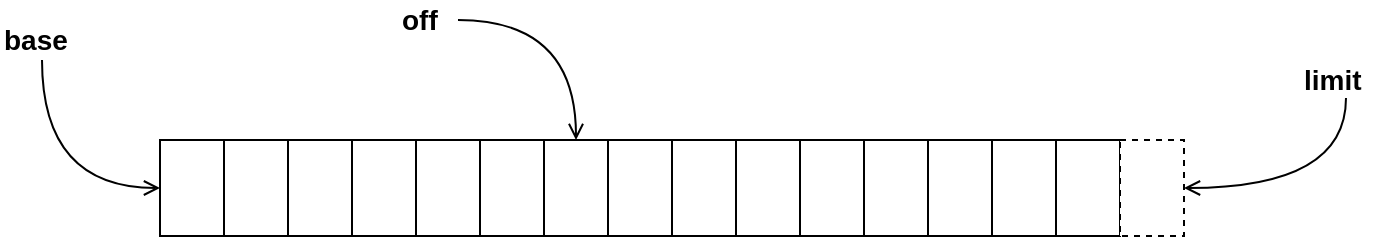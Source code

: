 <mxfile version="12.9.3" type="device" pages="8"><diagram id="NUFrrBHh_2qGJeyJGMwg" name="section-reader"><mxGraphModel dx="946" dy="725" grid="1" gridSize="10" guides="1" tooltips="1" connect="1" arrows="1" fold="1" page="1" pageScale="1" pageWidth="850" pageHeight="1100" math="0" shadow="0"><root><mxCell id="0"/><mxCell id="1" parent="0"/><mxCell id="KnU5bCfCbNpNmye_0fdF-2" value="" style="rounded=0;whiteSpace=wrap;html=1;strokeColor=#000000;fillColor=#ffffff;fontSize=16;align=center;" vertex="1" parent="1"><mxGeometry x="224" y="310" width="32" height="48" as="geometry"/></mxCell><mxCell id="KnU5bCfCbNpNmye_0fdF-5" value="" style="rounded=0;whiteSpace=wrap;html=1;strokeColor=#000000;fillColor=#ffffff;fontSize=16;align=center;" vertex="1" parent="1"><mxGeometry x="192" y="310" width="32" height="48" as="geometry"/></mxCell><mxCell id="KnU5bCfCbNpNmye_0fdF-6" value="" style="rounded=0;whiteSpace=wrap;html=1;strokeColor=#000000;fillColor=#ffffff;fontSize=16;align=center;" vertex="1" parent="1"><mxGeometry x="320" y="310" width="32" height="48" as="geometry"/></mxCell><mxCell id="KnU5bCfCbNpNmye_0fdF-8" value="" style="rounded=0;whiteSpace=wrap;html=1;strokeColor=#000000;fillColor=#ffffff;fontSize=16;align=center;" vertex="1" parent="1"><mxGeometry x="160" y="310" width="32" height="48" as="geometry"/></mxCell><mxCell id="KnU5bCfCbNpNmye_0fdF-9" value="" style="rounded=0;whiteSpace=wrap;html=1;strokeColor=#000000;fillColor=#ffffff;fontSize=16;align=center;" vertex="1" parent="1"><mxGeometry x="256" y="310" width="32" height="48" as="geometry"/></mxCell><mxCell id="KnU5bCfCbNpNmye_0fdF-10" value="" style="rounded=0;whiteSpace=wrap;html=1;strokeColor=#000000;fillColor=#ffffff;fontSize=16;align=center;" vertex="1" parent="1"><mxGeometry x="288" y="310" width="32" height="48" as="geometry"/></mxCell><mxCell id="KnU5bCfCbNpNmye_0fdF-14" value="" style="rounded=0;whiteSpace=wrap;html=1;strokeColor=#000000;fillColor=#ffffff;fontSize=16;align=center;" vertex="1" parent="1"><mxGeometry x="384" y="310" width="32" height="48" as="geometry"/></mxCell><mxCell id="KnU5bCfCbNpNmye_0fdF-15" value="" style="rounded=0;whiteSpace=wrap;html=1;strokeColor=#000000;fillColor=#ffffff;fontSize=16;align=center;" vertex="1" parent="1"><mxGeometry x="352" y="310" width="32" height="48" as="geometry"/></mxCell><mxCell id="KnU5bCfCbNpNmye_0fdF-16" value="" style="rounded=0;whiteSpace=wrap;html=1;strokeColor=#000000;fillColor=#ffffff;fontSize=16;align=center;" vertex="1" parent="1"><mxGeometry x="448" y="310" width="32" height="48" as="geometry"/></mxCell><mxCell id="KnU5bCfCbNpNmye_0fdF-17" value="" style="rounded=0;whiteSpace=wrap;html=1;strokeColor=#000000;fillColor=#ffffff;fontSize=16;align=center;" vertex="1" parent="1"><mxGeometry x="416" y="310" width="32" height="48" as="geometry"/></mxCell><mxCell id="KnU5bCfCbNpNmye_0fdF-18" value="" style="rounded=0;whiteSpace=wrap;html=1;strokeColor=#000000;fillColor=#ffffff;fontSize=16;align=center;" vertex="1" parent="1"><mxGeometry x="480" y="310" width="32" height="48" as="geometry"/></mxCell><mxCell id="KnU5bCfCbNpNmye_0fdF-19" value="" style="rounded=0;whiteSpace=wrap;html=1;strokeColor=#000000;fillColor=#ffffff;fontSize=16;align=center;" vertex="1" parent="1"><mxGeometry x="544" y="310" width="32" height="48" as="geometry"/></mxCell><mxCell id="KnU5bCfCbNpNmye_0fdF-20" value="" style="rounded=0;whiteSpace=wrap;html=1;strokeColor=#000000;fillColor=#ffffff;fontSize=16;align=center;" vertex="1" parent="1"><mxGeometry x="512" y="310" width="32" height="48" as="geometry"/></mxCell><mxCell id="KnU5bCfCbNpNmye_0fdF-21" value="" style="rounded=0;whiteSpace=wrap;html=1;strokeColor=#000000;fillColor=#ffffff;fontSize=16;align=center;" vertex="1" parent="1"><mxGeometry x="608" y="310" width="32" height="48" as="geometry"/></mxCell><mxCell id="KnU5bCfCbNpNmye_0fdF-22" value="" style="rounded=0;whiteSpace=wrap;html=1;strokeColor=#000000;fillColor=#ffffff;fontSize=16;align=center;" vertex="1" parent="1"><mxGeometry x="576" y="310" width="32" height="48" as="geometry"/></mxCell><mxCell id="SB7BnMbWyTwLWAQ3HMNm-3" style="rounded=0;orthogonalLoop=1;jettySize=auto;html=1;entryX=0;entryY=0.5;entryDx=0;entryDy=0;fontSize=14;endArrow=open;endFill=0;edgeStyle=orthogonalEdgeStyle;curved=1;exitX=0.42;exitY=1;exitDx=0;exitDy=0;exitPerimeter=0;" edge="1" parent="1" source="SB7BnMbWyTwLWAQ3HMNm-2" target="KnU5bCfCbNpNmye_0fdF-8"><mxGeometry relative="1" as="geometry"><mxPoint x="150" y="210" as="sourcePoint"/></mxGeometry></mxCell><mxCell id="SB7BnMbWyTwLWAQ3HMNm-2" value="base" style="text;html=1;align=left;verticalAlign=middle;resizable=0;points=[];autosize=1;fontStyle=1;fontSize=14;" vertex="1" parent="1"><mxGeometry x="80" y="250" width="50" height="20" as="geometry"/></mxCell><mxCell id="SB7BnMbWyTwLWAQ3HMNm-7" value="" style="edgeStyle=orthogonalEdgeStyle;curved=1;rounded=0;orthogonalLoop=1;jettySize=auto;html=1;endArrow=open;endFill=0;fontSize=14;entryX=1;entryY=0.5;entryDx=0;entryDy=0;exitX=0.575;exitY=0.95;exitDx=0;exitDy=0;exitPerimeter=0;" edge="1" parent="1" source="SB7BnMbWyTwLWAQ3HMNm-4" target="SB7BnMbWyTwLWAQ3HMNm-5"><mxGeometry relative="1" as="geometry"><mxPoint x="710" y="300" as="targetPoint"/></mxGeometry></mxCell><mxCell id="SB7BnMbWyTwLWAQ3HMNm-4" value="limit" style="text;html=1;align=left;verticalAlign=middle;resizable=0;points=[];autosize=1;fontStyle=1;fontSize=14;" vertex="1" parent="1"><mxGeometry x="730" y="270" width="40" height="20" as="geometry"/></mxCell><mxCell id="SB7BnMbWyTwLWAQ3HMNm-5" value="" style="rounded=0;whiteSpace=wrap;html=1;strokeColor=#000000;fillColor=#ffffff;fontSize=16;align=center;dashed=1;" vertex="1" parent="1"><mxGeometry x="640" y="310" width="32" height="48" as="geometry"/></mxCell><mxCell id="SB7BnMbWyTwLWAQ3HMNm-10" value="" style="edgeStyle=orthogonalEdgeStyle;curved=1;rounded=0;orthogonalLoop=1;jettySize=auto;html=1;endArrow=open;endFill=0;fontSize=14;entryX=0.5;entryY=0;entryDx=0;entryDy=0;" edge="1" parent="1" source="SB7BnMbWyTwLWAQ3HMNm-8" target="KnU5bCfCbNpNmye_0fdF-15"><mxGeometry relative="1" as="geometry"><mxPoint x="294" y="300" as="targetPoint"/></mxGeometry></mxCell><mxCell id="SB7BnMbWyTwLWAQ3HMNm-8" value="off" style="text;html=1;align=left;verticalAlign=middle;resizable=0;points=[];autosize=1;fontStyle=1;fontSize=14;" vertex="1" parent="1"><mxGeometry x="279" y="240" width="30" height="20" as="geometry"/></mxCell></root></mxGraphModel></diagram><diagram id="4c6OPY8I91xeyuQB7-3l" name="bufio-reader"><mxGraphModel dx="946" dy="725" grid="1" gridSize="10" guides="1" tooltips="1" connect="1" arrows="1" fold="1" page="1" pageScale="1" pageWidth="850" pageHeight="1100" math="0" shadow="0"><root><mxCell id="2dTqCTM8CE9e1ErpS7X7-0"/><mxCell id="2dTqCTM8CE9e1ErpS7X7-1" parent="2dTqCTM8CE9e1ErpS7X7-0"/><mxCell id="2dTqCTM8CE9e1ErpS7X7-7" value="" style="rounded=0;whiteSpace=wrap;html=1;strokeColor=#82b366;fillColor=#d5e8d4;fontSize=16;align=center;" vertex="1" parent="2dTqCTM8CE9e1ErpS7X7-1"><mxGeometry x="381" y="130" width="32" height="48" as="geometry"/></mxCell><mxCell id="2dTqCTM8CE9e1ErpS7X7-15" value="" style="rounded=0;whiteSpace=wrap;html=1;strokeColor=#82b366;fillColor=#d5e8d4;fontSize=16;align=center;" vertex="1" parent="2dTqCTM8CE9e1ErpS7X7-1"><mxGeometry x="445" y="130" width="32" height="48" as="geometry"/></mxCell><mxCell id="2dTqCTM8CE9e1ErpS7X7-16" value="" style="rounded=0;whiteSpace=wrap;html=1;strokeColor=#82b366;fillColor=#d5e8d4;fontSize=16;align=center;" vertex="1" parent="2dTqCTM8CE9e1ErpS7X7-1"><mxGeometry x="413" y="130" width="32" height="48" as="geometry"/></mxCell><mxCell id="2dTqCTM8CE9e1ErpS7X7-17" value="" style="rounded=0;whiteSpace=wrap;html=1;strokeColor=#000000;fillColor=#ffffff;fontSize=16;align=center;" vertex="1" parent="2dTqCTM8CE9e1ErpS7X7-1"><mxGeometry x="509" y="130" width="32" height="48" as="geometry"/></mxCell><mxCell id="2dTqCTM8CE9e1ErpS7X7-18" value="" style="rounded=0;whiteSpace=wrap;html=1;strokeColor=#000000;fillColor=#ffffff;fontSize=16;align=center;" vertex="1" parent="2dTqCTM8CE9e1ErpS7X7-1"><mxGeometry x="477" y="130" width="32" height="48" as="geometry"/></mxCell><mxCell id="2dTqCTM8CE9e1ErpS7X7-19" value="" style="rounded=0;whiteSpace=wrap;html=1;strokeColor=#000000;fillColor=#ffffff;fontSize=16;align=center;" vertex="1" parent="2dTqCTM8CE9e1ErpS7X7-1"><mxGeometry x="541" y="130" width="32" height="48" as="geometry"/></mxCell><mxCell id="2dTqCTM8CE9e1ErpS7X7-20" value="" style="rounded=0;whiteSpace=wrap;html=1;strokeColor=#000000;fillColor=#ffffff;fontSize=16;align=center;" vertex="1" parent="2dTqCTM8CE9e1ErpS7X7-1"><mxGeometry x="605" y="130" width="32" height="48" as="geometry"/></mxCell><mxCell id="2dTqCTM8CE9e1ErpS7X7-21" value="" style="rounded=0;whiteSpace=wrap;html=1;strokeColor=#000000;fillColor=#ffffff;fontSize=16;align=center;" vertex="1" parent="2dTqCTM8CE9e1ErpS7X7-1"><mxGeometry x="573" y="130" width="32" height="48" as="geometry"/></mxCell><mxCell id="2dTqCTM8CE9e1ErpS7X7-22" value="" style="rounded=0;whiteSpace=wrap;html=1;strokeColor=#000000;fillColor=#ffffff;fontSize=16;align=center;" vertex="1" parent="2dTqCTM8CE9e1ErpS7X7-1"><mxGeometry x="669" y="130" width="32" height="48" as="geometry"/></mxCell><mxCell id="2dTqCTM8CE9e1ErpS7X7-23" value="" style="rounded=0;whiteSpace=wrap;html=1;strokeColor=#000000;fillColor=#ffffff;fontSize=16;align=center;" vertex="1" parent="2dTqCTM8CE9e1ErpS7X7-1"><mxGeometry x="637" y="130" width="32" height="48" as="geometry"/></mxCell><mxCell id="a3h2h3ceTDMbQ2Ckg4Pd-0" value="" style="rounded=0;whiteSpace=wrap;html=1;strokeColor=#b85450;fillColor=#f8cecc;fontSize=16;align=center;" vertex="1" parent="2dTqCTM8CE9e1ErpS7X7-1"><mxGeometry x="253" y="130" width="32" height="48" as="geometry"/></mxCell><mxCell id="a3h2h3ceTDMbQ2Ckg4Pd-1" value="" style="rounded=0;whiteSpace=wrap;html=1;strokeColor=#b85450;fillColor=#f8cecc;fontSize=16;align=center;" vertex="1" parent="2dTqCTM8CE9e1ErpS7X7-1"><mxGeometry x="317" y="130" width="32" height="48" as="geometry"/></mxCell><mxCell id="a3h2h3ceTDMbQ2Ckg4Pd-2" value="" style="rounded=0;whiteSpace=wrap;html=1;strokeColor=#b85450;fillColor=#f8cecc;fontSize=16;align=center;" vertex="1" parent="2dTqCTM8CE9e1ErpS7X7-1"><mxGeometry x="285" y="130" width="32" height="48" as="geometry"/></mxCell><mxCell id="a3h2h3ceTDMbQ2Ckg4Pd-3" value="" style="rounded=0;whiteSpace=wrap;html=1;strokeColor=#82b366;fillColor=#d5e8d4;fontSize=16;align=center;" vertex="1" parent="2dTqCTM8CE9e1ErpS7X7-1"><mxGeometry x="349" y="130" width="32" height="48" as="geometry"/></mxCell><mxCell id="a3h2h3ceTDMbQ2Ckg4Pd-33" style="edgeStyle=orthogonalEdgeStyle;curved=1;rounded=0;orthogonalLoop=1;jettySize=auto;html=1;exitX=1;exitY=0.5;exitDx=0;exitDy=0;endArrow=open;endFill=0;fontSize=14;entryX=0.25;entryY=0;entryDx=0;entryDy=0;dashed=1;" edge="1" parent="2dTqCTM8CE9e1ErpS7X7-1" source="a3h2h3ceTDMbQ2Ckg4Pd-4" target="a3h2h3ceTDMbQ2Ckg4Pd-15"><mxGeometry relative="1" as="geometry"><mxPoint x="373" y="340" as="targetPoint"/></mxGeometry></mxCell><mxCell id="a3h2h3ceTDMbQ2Ckg4Pd-4" value="" style="rounded=0;whiteSpace=wrap;html=1;strokeColor=#000000;fillColor=#ffffff;fontSize=16;align=center;dashed=1;" vertex="1" parent="2dTqCTM8CE9e1ErpS7X7-1"><mxGeometry x="103" y="240" width="120" height="48" as="geometry"/></mxCell><mxCell id="a3h2h3ceTDMbQ2Ckg4Pd-5" value="io.Reader" style="text;html=1;align=left;verticalAlign=middle;resizable=0;points=[];autosize=1;fontSize=14;fontStyle=1" vertex="1" parent="2dTqCTM8CE9e1ErpS7X7-1"><mxGeometry x="103" y="220" width="80" height="20" as="geometry"/></mxCell><mxCell id="a3h2h3ceTDMbQ2Ckg4Pd-9" value="" style="edgeStyle=orthogonalEdgeStyle;curved=1;rounded=0;orthogonalLoop=1;jettySize=auto;html=1;endArrow=open;endFill=0;fontSize=14;" edge="1" parent="2dTqCTM8CE9e1ErpS7X7-1" source="a3h2h3ceTDMbQ2Ckg4Pd-8" target="2dTqCTM8CE9e1ErpS7X7-18"><mxGeometry relative="1" as="geometry"/></mxCell><mxCell id="a3h2h3ceTDMbQ2Ckg4Pd-8" value="w" style="text;html=1;align=left;verticalAlign=middle;resizable=0;points=[];autosize=1;fontSize=14;fontStyle=1" vertex="1" parent="2dTqCTM8CE9e1ErpS7X7-1"><mxGeometry x="533" y="50" width="30" height="20" as="geometry"/></mxCell><mxCell id="a3h2h3ceTDMbQ2Ckg4Pd-12" value="" style="edgeStyle=orthogonalEdgeStyle;curved=1;rounded=0;orthogonalLoop=1;jettySize=auto;html=1;endArrow=open;endFill=0;fontSize=14;entryX=0.25;entryY=0;entryDx=0;entryDy=0;" edge="1" parent="2dTqCTM8CE9e1ErpS7X7-1" source="a3h2h3ceTDMbQ2Ckg4Pd-10" target="a3h2h3ceTDMbQ2Ckg4Pd-3"><mxGeometry relative="1" as="geometry"><mxPoint x="363" y="60" as="targetPoint"/></mxGeometry></mxCell><mxCell id="a3h2h3ceTDMbQ2Ckg4Pd-10" value="r" style="text;html=1;align=left;verticalAlign=middle;resizable=0;points=[];autosize=1;fontSize=14;fontStyle=1" vertex="1" parent="2dTqCTM8CE9e1ErpS7X7-1"><mxGeometry x="263" y="50" width="20" height="20" as="geometry"/></mxCell><mxCell id="a3h2h3ceTDMbQ2Ckg4Pd-15" value="" style="rounded=0;whiteSpace=wrap;html=1;strokeColor=#000000;fillColor=#ffffff;fontSize=16;align=center;" vertex="1" parent="2dTqCTM8CE9e1ErpS7X7-1"><mxGeometry x="392" y="410" width="32" height="48" as="geometry"/></mxCell><mxCell id="a3h2h3ceTDMbQ2Ckg4Pd-16" value="" style="rounded=0;whiteSpace=wrap;html=1;strokeColor=#000000;fillColor=#ffffff;fontSize=16;align=center;" vertex="1" parent="2dTqCTM8CE9e1ErpS7X7-1"><mxGeometry x="456" y="410" width="32" height="48" as="geometry"/></mxCell><mxCell id="a3h2h3ceTDMbQ2Ckg4Pd-17" value="" style="rounded=0;whiteSpace=wrap;html=1;strokeColor=#000000;fillColor=#ffffff;fontSize=16;align=center;" vertex="1" parent="2dTqCTM8CE9e1ErpS7X7-1"><mxGeometry x="424" y="410" width="32" height="48" as="geometry"/></mxCell><mxCell id="a3h2h3ceTDMbQ2Ckg4Pd-18" value="" style="rounded=0;whiteSpace=wrap;html=1;strokeColor=#000000;fillColor=#ffffff;fontSize=16;align=center;" vertex="1" parent="2dTqCTM8CE9e1ErpS7X7-1"><mxGeometry x="520" y="410" width="32" height="48" as="geometry"/></mxCell><mxCell id="a3h2h3ceTDMbQ2Ckg4Pd-19" value="" style="rounded=0;whiteSpace=wrap;html=1;strokeColor=#000000;fillColor=#ffffff;fontSize=16;align=center;" vertex="1" parent="2dTqCTM8CE9e1ErpS7X7-1"><mxGeometry x="488" y="410" width="32" height="48" as="geometry"/></mxCell><mxCell id="a3h2h3ceTDMbQ2Ckg4Pd-20" value="" style="rounded=0;whiteSpace=wrap;html=1;strokeColor=#000000;fillColor=#ffffff;fontSize=16;align=center;" vertex="1" parent="2dTqCTM8CE9e1ErpS7X7-1"><mxGeometry x="552" y="410" width="32" height="48" as="geometry"/></mxCell><mxCell id="a3h2h3ceTDMbQ2Ckg4Pd-21" value="" style="rounded=0;whiteSpace=wrap;html=1;strokeColor=#000000;fillColor=#ffffff;fontSize=16;align=center;" vertex="1" parent="2dTqCTM8CE9e1ErpS7X7-1"><mxGeometry x="616" y="410" width="32" height="48" as="geometry"/></mxCell><mxCell id="a3h2h3ceTDMbQ2Ckg4Pd-22" value="" style="rounded=0;whiteSpace=wrap;html=1;strokeColor=#000000;fillColor=#ffffff;fontSize=16;align=center;" vertex="1" parent="2dTqCTM8CE9e1ErpS7X7-1"><mxGeometry x="584" y="410" width="32" height="48" as="geometry"/></mxCell><mxCell id="a3h2h3ceTDMbQ2Ckg4Pd-23" value="" style="rounded=0;whiteSpace=wrap;html=1;strokeColor=#000000;fillColor=#ffffff;fontSize=16;align=center;" vertex="1" parent="2dTqCTM8CE9e1ErpS7X7-1"><mxGeometry x="680" y="410" width="32" height="48" as="geometry"/></mxCell><mxCell id="a3h2h3ceTDMbQ2Ckg4Pd-24" value="" style="rounded=0;whiteSpace=wrap;html=1;strokeColor=#000000;fillColor=#ffffff;fontSize=16;align=center;" vertex="1" parent="2dTqCTM8CE9e1ErpS7X7-1"><mxGeometry x="648" y="410" width="32" height="48" as="geometry"/></mxCell><mxCell id="a3h2h3ceTDMbQ2Ckg4Pd-25" value="" style="rounded=0;whiteSpace=wrap;html=1;strokeColor=#82b366;fillColor=#d5e8d4;fontSize=16;align=center;" vertex="1" parent="2dTqCTM8CE9e1ErpS7X7-1"><mxGeometry x="264" y="410" width="32" height="48" as="geometry"/></mxCell><mxCell id="a3h2h3ceTDMbQ2Ckg4Pd-26" value="" style="rounded=0;whiteSpace=wrap;html=1;strokeColor=#82b366;fillColor=#d5e8d4;fontSize=16;align=center;" vertex="1" parent="2dTqCTM8CE9e1ErpS7X7-1"><mxGeometry x="328" y="410" width="32" height="48" as="geometry"/></mxCell><mxCell id="a3h2h3ceTDMbQ2Ckg4Pd-27" value="" style="rounded=0;whiteSpace=wrap;html=1;strokeColor=#82b366;fillColor=#d5e8d4;fontSize=16;align=center;" vertex="1" parent="2dTqCTM8CE9e1ErpS7X7-1"><mxGeometry x="296" y="410" width="32" height="48" as="geometry"/></mxCell><mxCell id="a3h2h3ceTDMbQ2Ckg4Pd-28" value="" style="rounded=0;whiteSpace=wrap;html=1;strokeColor=#82b366;fillColor=#d5e8d4;fontSize=16;align=center;" vertex="1" parent="2dTqCTM8CE9e1ErpS7X7-1"><mxGeometry x="360" y="410" width="32" height="48" as="geometry"/></mxCell><mxCell id="a3h2h3ceTDMbQ2Ckg4Pd-29" value="" style="edgeStyle=orthogonalEdgeStyle;curved=1;rounded=0;orthogonalLoop=1;jettySize=auto;html=1;endArrow=open;endFill=0;fontSize=14;entryX=0.75;entryY=0;entryDx=0;entryDy=0;" edge="1" parent="2dTqCTM8CE9e1ErpS7X7-1" source="a3h2h3ceTDMbQ2Ckg4Pd-30" target="a3h2h3ceTDMbQ2Ckg4Pd-15"><mxGeometry relative="1" as="geometry"/></mxCell><mxCell id="a3h2h3ceTDMbQ2Ckg4Pd-30" value="w" style="text;html=1;align=left;verticalAlign=middle;resizable=0;points=[];autosize=1;fontSize=14;fontStyle=1" vertex="1" parent="2dTqCTM8CE9e1ErpS7X7-1"><mxGeometry x="544" y="330" width="30" height="20" as="geometry"/></mxCell><mxCell id="a3h2h3ceTDMbQ2Ckg4Pd-31" value="" style="edgeStyle=orthogonalEdgeStyle;curved=1;rounded=0;orthogonalLoop=1;jettySize=auto;html=1;endArrow=open;endFill=0;fontSize=14;entryX=0.5;entryY=0;entryDx=0;entryDy=0;" edge="1" parent="2dTqCTM8CE9e1ErpS7X7-1" source="a3h2h3ceTDMbQ2Ckg4Pd-32" target="a3h2h3ceTDMbQ2Ckg4Pd-25"><mxGeometry relative="1" as="geometry"><mxPoint x="374" y="340" as="targetPoint"/></mxGeometry></mxCell><mxCell id="a3h2h3ceTDMbQ2Ckg4Pd-32" value="r" style="text;html=1;align=left;verticalAlign=middle;resizable=0;points=[];autosize=1;fontSize=14;fontStyle=1" vertex="1" parent="2dTqCTM8CE9e1ErpS7X7-1"><mxGeometry x="223" y="330" width="20" height="20" as="geometry"/></mxCell><mxCell id="a3h2h3ceTDMbQ2Ckg4Pd-34" value="fill start position" style="text;html=1;align=left;verticalAlign=middle;resizable=0;points=[];autosize=1;fontSize=14;fontStyle=1" vertex="1" parent="2dTqCTM8CE9e1ErpS7X7-1"><mxGeometry x="344" y="268" width="120" height="20" as="geometry"/></mxCell><mxCell id="a3h2h3ceTDMbQ2Ckg4Pd-35" style="edgeStyle=orthogonalEdgeStyle;curved=1;rounded=0;orthogonalLoop=1;jettySize=auto;html=1;endArrow=open;endFill=0;fontSize=14;strokeWidth=2;dashed=1;" edge="1" parent="2dTqCTM8CE9e1ErpS7X7-1"><mxGeometry relative="1" as="geometry"><mxPoint x="643" y="360" as="targetPoint"/><mxPoint x="643" y="220" as="sourcePoint"/></mxGeometry></mxCell><mxCell id="a3h2h3ceTDMbQ2Ckg4Pd-38" value="" style="edgeStyle=orthogonalEdgeStyle;curved=1;rounded=0;orthogonalLoop=1;jettySize=auto;html=1;dashed=1;endArrow=open;endFill=0;strokeWidth=1;fontSize=14;entryX=0.5;entryY=1;entryDx=0;entryDy=0;" edge="1" parent="2dTqCTM8CE9e1ErpS7X7-1" source="a3h2h3ceTDMbQ2Ckg4Pd-36" target="a3h2h3ceTDMbQ2Ckg4Pd-25"><mxGeometry relative="1" as="geometry"><mxPoint x="427" y="100" as="targetPoint"/></mxGeometry></mxCell><mxCell id="a3h2h3ceTDMbQ2Ckg4Pd-36" value="Read start position" style="text;html=1;align=left;verticalAlign=middle;resizable=0;points=[];autosize=1;fontSize=14;fontStyle=1" vertex="1" parent="2dTqCTM8CE9e1ErpS7X7-1"><mxGeometry x="264" y="540" width="140" height="20" as="geometry"/></mxCell><mxCell id="a3h2h3ceTDMbQ2Ckg4Pd-39" value="w - r &amp;lt; len(p)" style="text;html=1;align=left;verticalAlign=middle;resizable=0;points=[];autosize=1;fontSize=14;fontStyle=1" vertex="1" parent="2dTqCTM8CE9e1ErpS7X7-1"><mxGeometry x="648" y="288" width="100" height="20" as="geometry"/></mxCell></root></mxGraphModel></diagram><diagram id="Gg7qOP4lTb4cQ4Gxx0SS" name="bufio-reader-read-slice"><mxGraphModel dx="946" dy="725" grid="1" gridSize="10" guides="1" tooltips="1" connect="1" arrows="1" fold="1" page="1" pageScale="1" pageWidth="850" pageHeight="1100" math="0" shadow="0"><root><mxCell id="PJ1bc0Uv9IX_jeZG6M0Z-0"/><mxCell id="PJ1bc0Uv9IX_jeZG6M0Z-1" parent="PJ1bc0Uv9IX_jeZG6M0Z-0"/><mxCell id="veipSlcw53xtVevydX2N-0" value="" style="rounded=0;whiteSpace=wrap;html=1;strokeColor=#82b366;fillColor=#d5e8d4;fontSize=16;align=center;" vertex="1" parent="PJ1bc0Uv9IX_jeZG6M0Z-1"><mxGeometry x="334" y="110" width="32" height="48" as="geometry"/></mxCell><mxCell id="veipSlcw53xtVevydX2N-1" value="" style="rounded=0;whiteSpace=wrap;html=1;strokeColor=#82b366;fillColor=#d5e8d4;fontSize=16;align=center;" vertex="1" parent="PJ1bc0Uv9IX_jeZG6M0Z-1"><mxGeometry x="398" y="110" width="32" height="48" as="geometry"/></mxCell><mxCell id="veipSlcw53xtVevydX2N-2" value="" style="rounded=0;whiteSpace=wrap;html=1;strokeColor=#82b366;fillColor=#d5e8d4;fontSize=16;align=center;" vertex="1" parent="PJ1bc0Uv9IX_jeZG6M0Z-1"><mxGeometry x="366" y="110" width="32" height="48" as="geometry"/></mxCell><mxCell id="veipSlcw53xtVevydX2N-3" value="" style="rounded=0;whiteSpace=wrap;html=1;strokeColor=#000000;fillColor=#ffffff;fontSize=16;align=center;" vertex="1" parent="PJ1bc0Uv9IX_jeZG6M0Z-1"><mxGeometry x="462" y="110" width="32" height="48" as="geometry"/></mxCell><mxCell id="veipSlcw53xtVevydX2N-4" value="" style="rounded=0;whiteSpace=wrap;html=1;strokeColor=#000000;fillColor=#ffffff;fontSize=16;align=center;" vertex="1" parent="PJ1bc0Uv9IX_jeZG6M0Z-1"><mxGeometry x="430" y="110" width="32" height="48" as="geometry"/></mxCell><mxCell id="veipSlcw53xtVevydX2N-5" value="" style="rounded=0;whiteSpace=wrap;html=1;strokeColor=#000000;fillColor=#ffffff;fontSize=16;align=center;" vertex="1" parent="PJ1bc0Uv9IX_jeZG6M0Z-1"><mxGeometry x="494" y="110" width="32" height="48" as="geometry"/></mxCell><mxCell id="veipSlcw53xtVevydX2N-6" value="" style="rounded=0;whiteSpace=wrap;html=1;strokeColor=#000000;fillColor=#ffffff;fontSize=16;align=center;" vertex="1" parent="PJ1bc0Uv9IX_jeZG6M0Z-1"><mxGeometry x="558" y="110" width="32" height="48" as="geometry"/></mxCell><mxCell id="veipSlcw53xtVevydX2N-7" value="" style="rounded=0;whiteSpace=wrap;html=1;strokeColor=#000000;fillColor=#ffffff;fontSize=16;align=center;" vertex="1" parent="PJ1bc0Uv9IX_jeZG6M0Z-1"><mxGeometry x="526" y="110" width="32" height="48" as="geometry"/></mxCell><mxCell id="veipSlcw53xtVevydX2N-8" value="" style="rounded=0;whiteSpace=wrap;html=1;strokeColor=#000000;fillColor=#ffffff;fontSize=16;align=center;" vertex="1" parent="PJ1bc0Uv9IX_jeZG6M0Z-1"><mxGeometry x="622" y="110" width="32" height="48" as="geometry"/></mxCell><mxCell id="veipSlcw53xtVevydX2N-9" value="" style="rounded=0;whiteSpace=wrap;html=1;strokeColor=#000000;fillColor=#ffffff;fontSize=16;align=center;" vertex="1" parent="PJ1bc0Uv9IX_jeZG6M0Z-1"><mxGeometry x="590" y="110" width="32" height="48" as="geometry"/></mxCell><mxCell id="veipSlcw53xtVevydX2N-10" value="" style="rounded=0;whiteSpace=wrap;html=1;strokeColor=#b85450;fillColor=#f8cecc;fontSize=16;align=center;" vertex="1" parent="PJ1bc0Uv9IX_jeZG6M0Z-1"><mxGeometry x="206" y="110" width="32" height="48" as="geometry"/></mxCell><mxCell id="veipSlcw53xtVevydX2N-11" value="" style="rounded=0;whiteSpace=wrap;html=1;strokeColor=#b85450;fillColor=#f8cecc;fontSize=16;align=center;" vertex="1" parent="PJ1bc0Uv9IX_jeZG6M0Z-1"><mxGeometry x="270" y="110" width="32" height="48" as="geometry"/></mxCell><mxCell id="veipSlcw53xtVevydX2N-12" value="" style="rounded=0;whiteSpace=wrap;html=1;strokeColor=#b85450;fillColor=#f8cecc;fontSize=16;align=center;" vertex="1" parent="PJ1bc0Uv9IX_jeZG6M0Z-1"><mxGeometry x="238" y="110" width="32" height="48" as="geometry"/></mxCell><mxCell id="veipSlcw53xtVevydX2N-13" value="" style="rounded=0;whiteSpace=wrap;html=1;strokeColor=#82b366;fillColor=#d5e8d4;fontSize=16;align=center;" vertex="1" parent="PJ1bc0Uv9IX_jeZG6M0Z-1"><mxGeometry x="302" y="110" width="32" height="48" as="geometry"/></mxCell><mxCell id="veipSlcw53xtVevydX2N-14" value="" style="edgeStyle=orthogonalEdgeStyle;curved=1;rounded=0;orthogonalLoop=1;jettySize=auto;html=1;endArrow=open;endFill=0;fontSize=14;" edge="1" parent="PJ1bc0Uv9IX_jeZG6M0Z-1" source="veipSlcw53xtVevydX2N-15" target="veipSlcw53xtVevydX2N-4"><mxGeometry relative="1" as="geometry"/></mxCell><mxCell id="veipSlcw53xtVevydX2N-15" value="w" style="text;html=1;align=left;verticalAlign=middle;resizable=0;points=[];autosize=1;fontSize=14;fontStyle=1" vertex="1" parent="PJ1bc0Uv9IX_jeZG6M0Z-1"><mxGeometry x="486" y="30" width="30" height="20" as="geometry"/></mxCell><mxCell id="veipSlcw53xtVevydX2N-16" value="" style="edgeStyle=orthogonalEdgeStyle;curved=1;rounded=0;orthogonalLoop=1;jettySize=auto;html=1;endArrow=open;endFill=0;fontSize=14;entryX=0.25;entryY=0;entryDx=0;entryDy=0;" edge="1" parent="PJ1bc0Uv9IX_jeZG6M0Z-1" source="veipSlcw53xtVevydX2N-17" target="veipSlcw53xtVevydX2N-13"><mxGeometry relative="1" as="geometry"><mxPoint x="316" y="40" as="targetPoint"/></mxGeometry></mxCell><mxCell id="veipSlcw53xtVevydX2N-17" value="r" style="text;html=1;align=left;verticalAlign=middle;resizable=0;points=[];autosize=1;fontSize=14;fontStyle=1" vertex="1" parent="PJ1bc0Uv9IX_jeZG6M0Z-1"><mxGeometry x="216" y="30" width="20" height="20" as="geometry"/></mxCell><mxCell id="MolnKzbqTRymt65DL8oW-23" style="edgeStyle=orthogonalEdgeStyle;curved=1;rounded=0;orthogonalLoop=1;jettySize=auto;html=1;exitX=0;exitY=1;exitDx=0;exitDy=0;endArrow=none;endFill=0;strokeWidth=1;fontSize=14;dashed=1;" edge="1" parent="PJ1bc0Uv9IX_jeZG6M0Z-1" source="MolnKzbqTRymt65DL8oW-0"><mxGeometry relative="1" as="geometry"><mxPoint x="334" y="470" as="targetPoint"/></mxGeometry></mxCell><mxCell id="MolnKzbqTRymt65DL8oW-0" value="" style="rounded=0;whiteSpace=wrap;html=1;strokeColor=#d6b656;fillColor=#fff2cc;fontSize=16;align=center;" vertex="1" parent="PJ1bc0Uv9IX_jeZG6M0Z-1"><mxGeometry x="334" y="360" width="32" height="48" as="geometry"/></mxCell><mxCell id="MolnKzbqTRymt65DL8oW-1" value="" style="rounded=0;whiteSpace=wrap;html=1;strokeColor=#d6b656;fillColor=#fff2cc;fontSize=16;align=center;" vertex="1" parent="PJ1bc0Uv9IX_jeZG6M0Z-1"><mxGeometry x="398" y="360" width="32" height="48" as="geometry"/></mxCell><mxCell id="MolnKzbqTRymt65DL8oW-2" value="" style="rounded=0;whiteSpace=wrap;html=1;strokeColor=#d6b656;fillColor=#fff2cc;fontSize=16;align=center;" vertex="1" parent="PJ1bc0Uv9IX_jeZG6M0Z-1"><mxGeometry x="366" y="360" width="32" height="48" as="geometry"/></mxCell><mxCell id="MolnKzbqTRymt65DL8oW-3" value="" style="rounded=0;whiteSpace=wrap;html=1;strokeColor=#d6b656;fillColor=#fff2cc;fontSize=16;align=center;" vertex="1" parent="PJ1bc0Uv9IX_jeZG6M0Z-1"><mxGeometry x="462" y="360" width="32" height="48" as="geometry"/></mxCell><mxCell id="MolnKzbqTRymt65DL8oW-4" value="" style="rounded=0;whiteSpace=wrap;html=1;strokeColor=#9673a6;fillColor=#e1d5e7;fontSize=16;align=center;" vertex="1" parent="PJ1bc0Uv9IX_jeZG6M0Z-1"><mxGeometry x="430" y="360" width="32" height="48" as="geometry"/></mxCell><mxCell id="MolnKzbqTRymt65DL8oW-5" value="" style="rounded=0;whiteSpace=wrap;html=1;strokeColor=#d6b656;fillColor=#fff2cc;fontSize=16;align=center;" vertex="1" parent="PJ1bc0Uv9IX_jeZG6M0Z-1"><mxGeometry x="494" y="360" width="32" height="48" as="geometry"/></mxCell><mxCell id="MolnKzbqTRymt65DL8oW-6" value="" style="rounded=0;whiteSpace=wrap;html=1;strokeColor=#d6b656;fillColor=#fff2cc;fontSize=16;align=center;" vertex="1" parent="PJ1bc0Uv9IX_jeZG6M0Z-1"><mxGeometry x="558" y="360" width="32" height="48" as="geometry"/></mxCell><mxCell id="MolnKzbqTRymt65DL8oW-7" value="" style="rounded=0;whiteSpace=wrap;html=1;strokeColor=#d6b656;fillColor=#fff2cc;fontSize=16;align=center;" vertex="1" parent="PJ1bc0Uv9IX_jeZG6M0Z-1"><mxGeometry x="526" y="360" width="32" height="48" as="geometry"/></mxCell><mxCell id="MolnKzbqTRymt65DL8oW-24" style="edgeStyle=orthogonalEdgeStyle;curved=1;rounded=0;orthogonalLoop=1;jettySize=auto;html=1;exitX=1;exitY=1;exitDx=0;exitDy=0;endArrow=none;endFill=0;strokeWidth=1;fontSize=14;dashed=1;" edge="1" parent="PJ1bc0Uv9IX_jeZG6M0Z-1" source="MolnKzbqTRymt65DL8oW-8"><mxGeometry relative="1" as="geometry"><mxPoint x="654" y="470" as="targetPoint"/></mxGeometry></mxCell><mxCell id="MolnKzbqTRymt65DL8oW-8" value="" style="rounded=0;whiteSpace=wrap;html=1;strokeColor=#d6b656;fillColor=#fff2cc;fontSize=16;align=center;" vertex="1" parent="PJ1bc0Uv9IX_jeZG6M0Z-1"><mxGeometry x="622" y="360" width="32" height="48" as="geometry"/></mxCell><mxCell id="MolnKzbqTRymt65DL8oW-9" value="" style="rounded=0;whiteSpace=wrap;html=1;strokeColor=#d6b656;fillColor=#fff2cc;fontSize=16;align=center;" vertex="1" parent="PJ1bc0Uv9IX_jeZG6M0Z-1"><mxGeometry x="590" y="360" width="32" height="48" as="geometry"/></mxCell><mxCell id="MolnKzbqTRymt65DL8oW-10" value="" style="rounded=0;whiteSpace=wrap;html=1;strokeColor=#82b366;fillColor=#d5e8d4;fontSize=16;align=center;" vertex="1" parent="PJ1bc0Uv9IX_jeZG6M0Z-1"><mxGeometry x="206" y="360" width="32" height="48" as="geometry"/></mxCell><mxCell id="MolnKzbqTRymt65DL8oW-11" value="" style="rounded=0;whiteSpace=wrap;html=1;strokeColor=#82b366;fillColor=#d5e8d4;fontSize=16;align=center;" vertex="1" parent="PJ1bc0Uv9IX_jeZG6M0Z-1"><mxGeometry x="270" y="360" width="32" height="48" as="geometry"/></mxCell><mxCell id="MolnKzbqTRymt65DL8oW-12" value="" style="rounded=0;whiteSpace=wrap;html=1;strokeColor=#82b366;fillColor=#d5e8d4;fontSize=16;align=center;" vertex="1" parent="PJ1bc0Uv9IX_jeZG6M0Z-1"><mxGeometry x="238" y="360" width="32" height="48" as="geometry"/></mxCell><mxCell id="MolnKzbqTRymt65DL8oW-13" value="" style="rounded=0;whiteSpace=wrap;html=1;strokeColor=#82b366;fillColor=#d5e8d4;fontSize=16;align=center;" vertex="1" parent="PJ1bc0Uv9IX_jeZG6M0Z-1"><mxGeometry x="302" y="360" width="32" height="48" as="geometry"/></mxCell><mxCell id="MolnKzbqTRymt65DL8oW-14" value="" style="edgeStyle=orthogonalEdgeStyle;curved=1;rounded=0;orthogonalLoop=1;jettySize=auto;html=1;endArrow=open;endFill=0;fontSize=14;entryX=0.5;entryY=0;entryDx=0;entryDy=0;" edge="1" parent="PJ1bc0Uv9IX_jeZG6M0Z-1" source="MolnKzbqTRymt65DL8oW-15" target="MolnKzbqTRymt65DL8oW-18"><mxGeometry relative="1" as="geometry"><mxPoint x="676" y="360" as="targetPoint"/></mxGeometry></mxCell><mxCell id="MolnKzbqTRymt65DL8oW-15" value="w" style="text;html=1;align=left;verticalAlign=middle;resizable=0;points=[];autosize=1;fontSize=14;fontStyle=1" vertex="1" parent="PJ1bc0Uv9IX_jeZG6M0Z-1"><mxGeometry x="616" y="260" width="30" height="20" as="geometry"/></mxCell><mxCell id="MolnKzbqTRymt65DL8oW-16" value="" style="edgeStyle=orthogonalEdgeStyle;curved=1;rounded=0;orthogonalLoop=1;jettySize=auto;html=1;endArrow=open;endFill=0;fontSize=14;entryX=0.5;entryY=0;entryDx=0;entryDy=0;" edge="1" parent="PJ1bc0Uv9IX_jeZG6M0Z-1" source="MolnKzbqTRymt65DL8oW-17" target="MolnKzbqTRymt65DL8oW-10"><mxGeometry relative="1" as="geometry"><mxPoint x="316" y="290" as="targetPoint"/></mxGeometry></mxCell><mxCell id="MolnKzbqTRymt65DL8oW-17" value="r" style="text;html=1;align=left;verticalAlign=middle;resizable=0;points=[];autosize=1;fontSize=14;fontStyle=1" vertex="1" parent="PJ1bc0Uv9IX_jeZG6M0Z-1"><mxGeometry x="165" y="280" width="20" height="20" as="geometry"/></mxCell><mxCell id="MolnKzbqTRymt65DL8oW-18" value="" style="rounded=0;whiteSpace=wrap;html=1;strokeColor=#000000;fillColor=#ffffff;fontSize=16;align=center;dashed=1;" vertex="1" parent="PJ1bc0Uv9IX_jeZG6M0Z-1"><mxGeometry x="654" y="360" width="32" height="48" as="geometry"/></mxCell><mxCell id="MolnKzbqTRymt65DL8oW-19" value="" style="rounded=0;whiteSpace=wrap;html=1;strokeColor=#000000;fillColor=#ffffff;fontSize=16;align=center;dashed=1;" vertex="1" parent="PJ1bc0Uv9IX_jeZG6M0Z-1"><mxGeometry x="654" y="110" width="32" height="48" as="geometry"/></mxCell><mxCell id="MolnKzbqTRymt65DL8oW-22" value="" style="edgeStyle=orthogonalEdgeStyle;curved=1;rounded=0;orthogonalLoop=1;jettySize=auto;html=1;endArrow=open;endFill=0;strokeWidth=1;fontSize=14;entryX=0.25;entryY=1;entryDx=0;entryDy=0;" edge="1" parent="PJ1bc0Uv9IX_jeZG6M0Z-1" source="MolnKzbqTRymt65DL8oW-20" target="MolnKzbqTRymt65DL8oW-4"><mxGeometry relative="1" as="geometry"><mxPoint x="457" y="410" as="targetPoint"/></mxGeometry></mxCell><mxCell id="MolnKzbqTRymt65DL8oW-20" value="delim" style="text;html=1;align=left;verticalAlign=middle;resizable=0;points=[];autosize=1;fontSize=14;fontStyle=1" vertex="1" parent="PJ1bc0Uv9IX_jeZG6M0Z-1"><mxGeometry x="252" y="500" width="50" height="20" as="geometry"/></mxCell><mxCell id="MolnKzbqTRymt65DL8oW-27" value="" style="edgeStyle=orthogonalEdgeStyle;curved=1;rounded=0;orthogonalLoop=1;jettySize=auto;html=1;dashed=1;endArrow=open;endFill=0;strokeWidth=1;fontSize=14;" edge="1" parent="PJ1bc0Uv9IX_jeZG6M0Z-1" source="MolnKzbqTRymt65DL8oW-25"><mxGeometry relative="1" as="geometry"><mxPoint x="626" y="440" as="targetPoint"/></mxGeometry></mxCell><mxCell id="MolnKzbqTRymt65DL8oW-29" value="" style="edgeStyle=orthogonalEdgeStyle;curved=1;rounded=0;orthogonalLoop=1;jettySize=auto;html=1;dashed=1;endArrow=open;endFill=0;strokeWidth=1;fontSize=14;" edge="1" parent="PJ1bc0Uv9IX_jeZG6M0Z-1" source="MolnKzbqTRymt65DL8oW-25"><mxGeometry relative="1" as="geometry"><mxPoint x="356" y="440" as="targetPoint"/></mxGeometry></mxCell><mxCell id="MolnKzbqTRymt65DL8oW-25" value="filled contents" style="text;html=1;align=left;verticalAlign=middle;resizable=0;points=[];autosize=1;fontSize=14;fontStyle=1" vertex="1" parent="PJ1bc0Uv9IX_jeZG6M0Z-1"><mxGeometry x="436" y="430" width="110" height="20" as="geometry"/></mxCell><mxCell id="MolnKzbqTRymt65DL8oW-30" value="" style="endArrow=classic;html=1;dashed=1;strokeWidth=1;fontSize=14;" edge="1" parent="PJ1bc0Uv9IX_jeZG6M0Z-1"><mxGeometry width="50" height="50" relative="1" as="geometry"><mxPoint x="356" y="170" as="sourcePoint"/><mxPoint x="276" y="340" as="targetPoint"/></mxGeometry></mxCell><mxCell id="MolnKzbqTRymt65DL8oW-33" value="" style="edgeStyle=orthogonalEdgeStyle;curved=1;rounded=0;orthogonalLoop=1;jettySize=auto;html=1;endArrow=open;endFill=0;strokeWidth=1;fontSize=14;entryX=0.75;entryY=0;entryDx=0;entryDy=0;exitX=0.1;exitY=1.15;exitDx=0;exitDy=0;exitPerimeter=0;" edge="1" parent="PJ1bc0Uv9IX_jeZG6M0Z-1" source="MolnKzbqTRymt65DL8oW-31" target="MolnKzbqTRymt65DL8oW-0"><mxGeometry relative="1" as="geometry"><mxPoint x="362" y="340" as="targetPoint"/></mxGeometry></mxCell><mxCell id="MolnKzbqTRymt65DL8oW-31" value="s = w - r" style="text;html=1;align=left;verticalAlign=middle;resizable=0;points=[];autosize=1;fontSize=14;fontStyle=1" vertex="1" parent="PJ1bc0Uv9IX_jeZG6M0Z-1"><mxGeometry x="327" y="240" width="70" height="20" as="geometry"/></mxCell><mxCell id="MolnKzbqTRymt65DL8oW-34" value="search start&amp;nbsp;position" style="text;html=1;align=left;verticalAlign=middle;resizable=0;points=[];autosize=1;fontSize=14;fontStyle=1" vertex="1" parent="PJ1bc0Uv9IX_jeZG6M0Z-1"><mxGeometry x="339" y="280" width="150" height="20" as="geometry"/></mxCell><mxCell id="MolnKzbqTRymt65DL8oW-38" value="" style="edgeStyle=orthogonalEdgeStyle;curved=1;rounded=0;orthogonalLoop=1;jettySize=auto;html=1;endArrow=open;endFill=0;strokeWidth=1;fontSize=14;entryX=0.5;entryY=0;entryDx=0;entryDy=0;" edge="1" parent="PJ1bc0Uv9IX_jeZG6M0Z-1" source="MolnKzbqTRymt65DL8oW-36" target="MolnKzbqTRymt65DL8oW-4"><mxGeometry relative="1" as="geometry"><mxPoint x="414" y="310" as="targetPoint"/></mxGeometry></mxCell><mxCell id="MolnKzbqTRymt65DL8oW-36" value="i" style="text;html=1;align=left;verticalAlign=middle;resizable=0;points=[];autosize=1;fontSize=14;fontStyle=1" vertex="1" parent="PJ1bc0Uv9IX_jeZG6M0Z-1"><mxGeometry x="494" y="300" width="20" height="20" as="geometry"/></mxCell></root></mxGraphModel></diagram><diagram id="RUC5nSdPTQHCKWceez9y" name="bufio-reader-collect-fragments"><mxGraphModel dx="946" dy="725" grid="1" gridSize="10" guides="1" tooltips="1" connect="1" arrows="1" fold="1" page="1" pageScale="1" pageWidth="850" pageHeight="1100" math="0" shadow="0"><root><mxCell id="sH3gSQbqJn_jm1jyUiU9-0"/><mxCell id="sH3gSQbqJn_jm1jyUiU9-1" parent="sH3gSQbqJn_jm1jyUiU9-0"/><mxCell id="fRB2uFGHRWEm7unLlIeg-19" value="" style="rounded=0;whiteSpace=wrap;html=1;dashed=1;strokeColor=#000000;fillColor=none;fontSize=14;align=left;" vertex="1" parent="sH3gSQbqJn_jm1jyUiU9-1"><mxGeometry x="590" y="210" width="250" height="190" as="geometry"/></mxCell><mxCell id="qGZnQk4ehugBBTaE7h18-0" value="" style="rounded=0;whiteSpace=wrap;html=1;strokeColor=#82b366;fillColor=#d5e8d4;fontSize=16;align=center;" vertex="1" parent="sH3gSQbqJn_jm1jyUiU9-1"><mxGeometry x="381" y="130" width="32" height="48" as="geometry"/></mxCell><mxCell id="qGZnQk4ehugBBTaE7h18-1" value="" style="rounded=0;whiteSpace=wrap;html=1;strokeColor=#82b366;fillColor=#d5e8d4;fontSize=16;align=center;" vertex="1" parent="sH3gSQbqJn_jm1jyUiU9-1"><mxGeometry x="445" y="130" width="32" height="48" as="geometry"/></mxCell><mxCell id="qGZnQk4ehugBBTaE7h18-2" value="" style="rounded=0;whiteSpace=wrap;html=1;strokeColor=#82b366;fillColor=#d5e8d4;fontSize=16;align=center;" vertex="1" parent="sH3gSQbqJn_jm1jyUiU9-1"><mxGeometry x="413" y="130" width="32" height="48" as="geometry"/></mxCell><mxCell id="qGZnQk4ehugBBTaE7h18-5" value="" style="rounded=0;whiteSpace=wrap;html=1;strokeColor=#b85450;fillColor=#f8cecc;fontSize=16;align=center;" vertex="1" parent="sH3gSQbqJn_jm1jyUiU9-1"><mxGeometry x="253" y="130" width="32" height="48" as="geometry"/></mxCell><mxCell id="qGZnQk4ehugBBTaE7h18-6" value="" style="rounded=0;whiteSpace=wrap;html=1;strokeColor=#b85450;fillColor=#f8cecc;fontSize=16;align=center;" vertex="1" parent="sH3gSQbqJn_jm1jyUiU9-1"><mxGeometry x="317" y="130" width="32" height="48" as="geometry"/></mxCell><mxCell id="qGZnQk4ehugBBTaE7h18-7" value="" style="rounded=0;whiteSpace=wrap;html=1;strokeColor=#b85450;fillColor=#f8cecc;fontSize=16;align=center;" vertex="1" parent="sH3gSQbqJn_jm1jyUiU9-1"><mxGeometry x="285" y="130" width="32" height="48" as="geometry"/></mxCell><mxCell id="qGZnQk4ehugBBTaE7h18-8" value="" style="rounded=0;whiteSpace=wrap;html=1;strokeColor=#82b366;fillColor=#d5e8d4;fontSize=16;align=center;" vertex="1" parent="sH3gSQbqJn_jm1jyUiU9-1"><mxGeometry x="349" y="130" width="32" height="48" as="geometry"/></mxCell><mxCell id="fRB2uFGHRWEm7unLlIeg-12" style="edgeStyle=orthogonalEdgeStyle;curved=1;rounded=0;orthogonalLoop=1;jettySize=auto;html=1;exitX=1;exitY=0.5;exitDx=0;exitDy=0;entryX=0;entryY=0.75;entryDx=0;entryDy=0;endArrow=open;endFill=0;strokeWidth=1;fontSize=14;dashed=1;" edge="1" parent="sH3gSQbqJn_jm1jyUiU9-1" source="qGZnQk4ehugBBTaE7h18-10" target="qGZnQk4ehugBBTaE7h18-19"><mxGeometry relative="1" as="geometry"/></mxCell><mxCell id="fRB2uFGHRWEm7unLlIeg-13" style="edgeStyle=orthogonalEdgeStyle;curved=1;rounded=0;orthogonalLoop=1;jettySize=auto;html=1;exitX=1;exitY=0.5;exitDx=0;exitDy=0;entryX=0;entryY=0.5;entryDx=0;entryDy=0;dashed=1;endArrow=open;endFill=0;strokeWidth=1;fontSize=14;" edge="1" parent="sH3gSQbqJn_jm1jyUiU9-1" source="qGZnQk4ehugBBTaE7h18-10" target="qGZnQk4ehugBBTaE7h18-30"><mxGeometry relative="1" as="geometry"/></mxCell><mxCell id="qGZnQk4ehugBBTaE7h18-10" value="" style="rounded=0;whiteSpace=wrap;html=1;strokeColor=#000000;fillColor=#ffffff;fontSize=16;align=center;dashed=1;" vertex="1" parent="sH3gSQbqJn_jm1jyUiU9-1"><mxGeometry x="30" y="130" width="120" height="48" as="geometry"/></mxCell><mxCell id="qGZnQk4ehugBBTaE7h18-11" value="io.Reader" style="text;html=1;align=left;verticalAlign=middle;resizable=0;points=[];autosize=1;fontSize=14;fontStyle=1" vertex="1" parent="sH3gSQbqJn_jm1jyUiU9-1"><mxGeometry x="30" y="110" width="80" height="20" as="geometry"/></mxCell><mxCell id="qGZnQk4ehugBBTaE7h18-14" value="" style="rounded=0;whiteSpace=wrap;html=1;strokeColor=#d6b656;fillColor=#fff2cc;fontSize=16;align=center;" vertex="1" parent="sH3gSQbqJn_jm1jyUiU9-1"><mxGeometry x="381" y="230" width="32" height="48" as="geometry"/></mxCell><mxCell id="fRB2uFGHRWEm7unLlIeg-15" style="edgeStyle=orthogonalEdgeStyle;curved=1;rounded=0;orthogonalLoop=1;jettySize=auto;html=1;dashed=1;endArrow=open;endFill=0;strokeWidth=1;fontSize=14;" edge="1" parent="sH3gSQbqJn_jm1jyUiU9-1"><mxGeometry relative="1" as="geometry"><mxPoint x="490" y="254" as="sourcePoint"/><mxPoint x="590" y="254" as="targetPoint"/></mxGeometry></mxCell><mxCell id="qGZnQk4ehugBBTaE7h18-15" value="" style="rounded=0;whiteSpace=wrap;html=1;strokeColor=#d6b656;fillColor=#fff2cc;fontSize=16;align=center;" vertex="1" parent="sH3gSQbqJn_jm1jyUiU9-1"><mxGeometry x="445" y="230" width="32" height="48" as="geometry"/></mxCell><mxCell id="qGZnQk4ehugBBTaE7h18-16" value="" style="rounded=0;whiteSpace=wrap;html=1;strokeColor=#d6b656;fillColor=#fff2cc;fontSize=16;align=center;" vertex="1" parent="sH3gSQbqJn_jm1jyUiU9-1"><mxGeometry x="413" y="230" width="32" height="48" as="geometry"/></mxCell><mxCell id="qGZnQk4ehugBBTaE7h18-19" value="" style="rounded=0;whiteSpace=wrap;html=1;strokeColor=#82b366;fillColor=#d5e8d4;fontSize=16;align=center;" vertex="1" parent="sH3gSQbqJn_jm1jyUiU9-1"><mxGeometry x="253" y="230" width="32" height="48" as="geometry"/></mxCell><mxCell id="qGZnQk4ehugBBTaE7h18-20" value="" style="rounded=0;whiteSpace=wrap;html=1;strokeColor=#82b366;fillColor=#d5e8d4;fontSize=16;align=center;" vertex="1" parent="sH3gSQbqJn_jm1jyUiU9-1"><mxGeometry x="317" y="230" width="32" height="48" as="geometry"/></mxCell><mxCell id="qGZnQk4ehugBBTaE7h18-21" value="" style="rounded=0;whiteSpace=wrap;html=1;strokeColor=#82b366;fillColor=#d5e8d4;fontSize=16;align=center;" vertex="1" parent="sH3gSQbqJn_jm1jyUiU9-1"><mxGeometry x="285" y="230" width="32" height="48" as="geometry"/></mxCell><mxCell id="qGZnQk4ehugBBTaE7h18-22" value="" style="rounded=0;whiteSpace=wrap;html=1;strokeColor=#82b366;fillColor=#d5e8d4;fontSize=16;align=center;" vertex="1" parent="sH3gSQbqJn_jm1jyUiU9-1"><mxGeometry x="349" y="230" width="32" height="48" as="geometry"/></mxCell><mxCell id="qGZnQk4ehugBBTaE7h18-27" value="" style="rounded=0;whiteSpace=wrap;html=1;strokeColor=#9673a6;fillColor=#e1d5e7;fontSize=16;align=center;" vertex="1" parent="sH3gSQbqJn_jm1jyUiU9-1"><mxGeometry x="381" y="330" width="32" height="48" as="geometry"/></mxCell><mxCell id="fRB2uFGHRWEm7unLlIeg-17" style="edgeStyle=orthogonalEdgeStyle;curved=1;rounded=0;orthogonalLoop=1;jettySize=auto;html=1;dashed=1;endArrow=open;endFill=0;strokeWidth=1;fontSize=14;" edge="1" parent="sH3gSQbqJn_jm1jyUiU9-1"><mxGeometry relative="1" as="geometry"><mxPoint x="490" y="354" as="sourcePoint"/><mxPoint x="590" y="354" as="targetPoint"/></mxGeometry></mxCell><mxCell id="qGZnQk4ehugBBTaE7h18-28" value="" style="rounded=0;whiteSpace=wrap;html=1;strokeColor=#d6b656;fillColor=#fff2cc;fontSize=16;align=center;" vertex="1" parent="sH3gSQbqJn_jm1jyUiU9-1"><mxGeometry x="445" y="330" width="32" height="48" as="geometry"/></mxCell><mxCell id="qGZnQk4ehugBBTaE7h18-29" value="" style="rounded=0;whiteSpace=wrap;html=1;strokeColor=#d6b656;fillColor=#fff2cc;fontSize=16;align=center;" vertex="1" parent="sH3gSQbqJn_jm1jyUiU9-1"><mxGeometry x="413" y="330" width="32" height="48" as="geometry"/></mxCell><mxCell id="qGZnQk4ehugBBTaE7h18-30" value="" style="rounded=0;whiteSpace=wrap;html=1;strokeColor=#d6b656;fillColor=#fff2cc;fontSize=16;align=center;" vertex="1" parent="sH3gSQbqJn_jm1jyUiU9-1"><mxGeometry x="253" y="330" width="32" height="48" as="geometry"/></mxCell><mxCell id="qGZnQk4ehugBBTaE7h18-31" value="" style="rounded=0;whiteSpace=wrap;html=1;strokeColor=#d6b656;fillColor=#fff2cc;fontSize=16;align=center;" vertex="1" parent="sH3gSQbqJn_jm1jyUiU9-1"><mxGeometry x="317" y="330" width="32" height="48" as="geometry"/></mxCell><mxCell id="qGZnQk4ehugBBTaE7h18-32" value="" style="rounded=0;whiteSpace=wrap;html=1;strokeColor=#d6b656;fillColor=#fff2cc;fontSize=16;align=center;" vertex="1" parent="sH3gSQbqJn_jm1jyUiU9-1"><mxGeometry x="285" y="330" width="32" height="48" as="geometry"/></mxCell><mxCell id="qGZnQk4ehugBBTaE7h18-33" value="" style="rounded=0;whiteSpace=wrap;html=1;strokeColor=#d6b656;fillColor=#fff2cc;fontSize=16;align=center;" vertex="1" parent="sH3gSQbqJn_jm1jyUiU9-1"><mxGeometry x="349" y="330" width="32" height="48" as="geometry"/></mxCell><mxCell id="fRB2uFGHRWEm7unLlIeg-0" value="" style="rounded=0;whiteSpace=wrap;html=1;strokeColor=#d6b656;fillColor=#fff2cc;fontSize=16;align=center;" vertex="1" parent="sH3gSQbqJn_jm1jyUiU9-1"><mxGeometry x="728" y="230" width="32" height="48" as="geometry"/></mxCell><mxCell id="fRB2uFGHRWEm7unLlIeg-1" value="" style="rounded=0;whiteSpace=wrap;html=1;strokeColor=#d6b656;fillColor=#fff2cc;fontSize=16;align=center;" vertex="1" parent="sH3gSQbqJn_jm1jyUiU9-1"><mxGeometry x="792" y="230" width="32" height="48" as="geometry"/></mxCell><mxCell id="fRB2uFGHRWEm7unLlIeg-2" value="" style="rounded=0;whiteSpace=wrap;html=1;strokeColor=#d6b656;fillColor=#fff2cc;fontSize=16;align=center;" vertex="1" parent="sH3gSQbqJn_jm1jyUiU9-1"><mxGeometry x="760" y="230" width="32" height="48" as="geometry"/></mxCell><mxCell id="fRB2uFGHRWEm7unLlIeg-3" value="" style="rounded=0;whiteSpace=wrap;html=1;strokeColor=#82b366;fillColor=#d5e8d4;fontSize=16;align=center;" vertex="1" parent="sH3gSQbqJn_jm1jyUiU9-1"><mxGeometry x="600" y="230" width="32" height="48" as="geometry"/></mxCell><mxCell id="fRB2uFGHRWEm7unLlIeg-4" value="" style="rounded=0;whiteSpace=wrap;html=1;strokeColor=#82b366;fillColor=#d5e8d4;fontSize=16;align=center;" vertex="1" parent="sH3gSQbqJn_jm1jyUiU9-1"><mxGeometry x="664" y="230" width="32" height="48" as="geometry"/></mxCell><mxCell id="fRB2uFGHRWEm7unLlIeg-5" value="" style="rounded=0;whiteSpace=wrap;html=1;strokeColor=#82b366;fillColor=#d5e8d4;fontSize=16;align=center;" vertex="1" parent="sH3gSQbqJn_jm1jyUiU9-1"><mxGeometry x="632" y="230" width="32" height="48" as="geometry"/></mxCell><mxCell id="fRB2uFGHRWEm7unLlIeg-6" value="" style="rounded=0;whiteSpace=wrap;html=1;strokeColor=#82b366;fillColor=#d5e8d4;fontSize=16;align=center;" vertex="1" parent="sH3gSQbqJn_jm1jyUiU9-1"><mxGeometry x="696" y="230" width="32" height="48" as="geometry"/></mxCell><mxCell id="fRB2uFGHRWEm7unLlIeg-7" value="" style="rounded=0;whiteSpace=wrap;html=1;strokeColor=#9673a6;fillColor=#e1d5e7;fontSize=16;align=center;" vertex="1" parent="sH3gSQbqJn_jm1jyUiU9-1"><mxGeometry x="728" y="330" width="32" height="48" as="geometry"/></mxCell><mxCell id="fRB2uFGHRWEm7unLlIeg-8" value="" style="rounded=0;whiteSpace=wrap;html=1;strokeColor=#d6b656;fillColor=#fff2cc;fontSize=16;align=center;" vertex="1" parent="sH3gSQbqJn_jm1jyUiU9-1"><mxGeometry x="600" y="330" width="32" height="48" as="geometry"/></mxCell><mxCell id="fRB2uFGHRWEm7unLlIeg-9" value="" style="rounded=0;whiteSpace=wrap;html=1;strokeColor=#d6b656;fillColor=#fff2cc;fontSize=16;align=center;" vertex="1" parent="sH3gSQbqJn_jm1jyUiU9-1"><mxGeometry x="664" y="330" width="32" height="48" as="geometry"/></mxCell><mxCell id="fRB2uFGHRWEm7unLlIeg-10" value="" style="rounded=0;whiteSpace=wrap;html=1;strokeColor=#d6b656;fillColor=#fff2cc;fontSize=16;align=center;" vertex="1" parent="sH3gSQbqJn_jm1jyUiU9-1"><mxGeometry x="632" y="330" width="32" height="48" as="geometry"/></mxCell><mxCell id="fRB2uFGHRWEm7unLlIeg-11" value="" style="rounded=0;whiteSpace=wrap;html=1;strokeColor=#d6b656;fillColor=#fff2cc;fontSize=16;align=center;" vertex="1" parent="sH3gSQbqJn_jm1jyUiU9-1"><mxGeometry x="696" y="330" width="32" height="48" as="geometry"/></mxCell><mxCell id="fRB2uFGHRWEm7unLlIeg-14" value="fill" style="text;html=1;align=left;verticalAlign=middle;resizable=0;points=[];autosize=1;fontSize=14;fontStyle=1" vertex="1" parent="sH3gSQbqJn_jm1jyUiU9-1"><mxGeometry x="160" y="244" width="30" height="20" as="geometry"/></mxCell><mxCell id="fRB2uFGHRWEm7unLlIeg-16" value="ErrBufferFull" style="text;html=1;align=left;verticalAlign=middle;resizable=0;points=[];autosize=1;fontSize=14;fontStyle=1" vertex="1" parent="sH3gSQbqJn_jm1jyUiU9-1"><mxGeometry x="490" y="230" width="100" height="20" as="geometry"/></mxCell><mxCell id="fRB2uFGHRWEm7unLlIeg-18" value="nil" style="text;html=1;align=left;verticalAlign=middle;resizable=0;points=[];autosize=1;fontSize=14;fontStyle=1" vertex="1" parent="sH3gSQbqJn_jm1jyUiU9-1"><mxGeometry x="520" y="330" width="30" height="20" as="geometry"/></mxCell><mxCell id="fRB2uFGHRWEm7unLlIeg-20" value="fullBuffers" style="text;html=1;align=left;verticalAlign=middle;resizable=0;points=[];autosize=1;fontSize=14;fontStyle=1" vertex="1" parent="sH3gSQbqJn_jm1jyUiU9-1"><mxGeometry x="590" y="190" width="90" height="20" as="geometry"/></mxCell></root></mxGraphModel></diagram><diagram id="wScIpiXgEdj99PUillVe" name="bufio-writer"><mxGraphModel dx="946" dy="725" grid="1" gridSize="10" guides="1" tooltips="1" connect="1" arrows="1" fold="1" page="1" pageScale="1" pageWidth="850" pageHeight="1100" math="0" shadow="0"><root><mxCell id="n6C2rfRA6SY8kwjxYpxl-0"/><mxCell id="n6C2rfRA6SY8kwjxYpxl-1" parent="n6C2rfRA6SY8kwjxYpxl-0"/><mxCell id="VHN3nbIDw-OEJKplDTjF-0" value="" style="rounded=0;whiteSpace=wrap;html=1;strokeColor=#000000;fillColor=#ffffff;fontSize=16;align=center;" vertex="1" parent="n6C2rfRA6SY8kwjxYpxl-1"><mxGeometry x="400" y="160" width="32" height="48" as="geometry"/></mxCell><mxCell id="VHN3nbIDw-OEJKplDTjF-1" value="" style="rounded=0;whiteSpace=wrap;html=1;strokeColor=#000000;fillColor=#ffffff;fontSize=16;align=center;" vertex="1" parent="n6C2rfRA6SY8kwjxYpxl-1"><mxGeometry x="464" y="160" width="32" height="48" as="geometry"/></mxCell><mxCell id="VHN3nbIDw-OEJKplDTjF-22" style="edgeStyle=orthogonalEdgeStyle;curved=1;rounded=0;orthogonalLoop=1;jettySize=auto;html=1;dashed=1;endArrow=open;endFill=0;strokeWidth=2;fontSize=14;fillColor=#f8cecc;strokeColor=#b85450;fontColor=#990000;" edge="1" parent="n6C2rfRA6SY8kwjxYpxl-1" target="VHN3nbIDw-OEJKplDTjF-2"><mxGeometry relative="1" as="geometry"><mxPoint x="582" y="90" as="targetPoint"/><mxPoint x="562" y="50" as="sourcePoint"/></mxGeometry></mxCell><mxCell id="VHN3nbIDw-OEJKplDTjF-23" style="edgeStyle=orthogonalEdgeStyle;curved=1;rounded=0;orthogonalLoop=1;jettySize=auto;html=1;exitX=0.5;exitY=1;exitDx=0;exitDy=0;entryX=1;entryY=0.25;entryDx=0;entryDy=0;dashed=1;endArrow=open;endFill=0;strokeWidth=2;fontSize=14;fillColor=#f8cecc;strokeColor=#b85450;fontColor=#990000;" edge="1" parent="n6C2rfRA6SY8kwjxYpxl-1" source="VHN3nbIDw-OEJKplDTjF-2" target="VHN3nbIDw-OEJKplDTjF-14"><mxGeometry relative="1" as="geometry"/></mxCell><mxCell id="VHN3nbIDw-OEJKplDTjF-2" value="" style="rounded=0;whiteSpace=wrap;html=1;strokeColor=#000000;fillColor=#ffffff;fontSize=16;align=center;" vertex="1" parent="n6C2rfRA6SY8kwjxYpxl-1"><mxGeometry x="432" y="160" width="32" height="48" as="geometry"/></mxCell><mxCell id="VHN3nbIDw-OEJKplDTjF-3" value="" style="rounded=0;whiteSpace=wrap;html=1;strokeColor=#000000;fillColor=#ffffff;fontSize=16;align=center;" vertex="1" parent="n6C2rfRA6SY8kwjxYpxl-1"><mxGeometry x="528" y="160" width="32" height="48" as="geometry"/></mxCell><mxCell id="VHN3nbIDw-OEJKplDTjF-4" value="" style="rounded=0;whiteSpace=wrap;html=1;strokeColor=#000000;fillColor=#ffffff;fontSize=16;align=center;" vertex="1" parent="n6C2rfRA6SY8kwjxYpxl-1"><mxGeometry x="496" y="160" width="32" height="48" as="geometry"/></mxCell><mxCell id="VHN3nbIDw-OEJKplDTjF-5" value="" style="rounded=0;whiteSpace=wrap;html=1;strokeColor=#000000;fillColor=#ffffff;fontSize=16;align=center;" vertex="1" parent="n6C2rfRA6SY8kwjxYpxl-1"><mxGeometry x="560" y="160" width="32" height="48" as="geometry"/></mxCell><mxCell id="VHN3nbIDw-OEJKplDTjF-6" value="" style="rounded=0;whiteSpace=wrap;html=1;strokeColor=#000000;fillColor=#ffffff;fontSize=16;align=center;" vertex="1" parent="n6C2rfRA6SY8kwjxYpxl-1"><mxGeometry x="624" y="160" width="32" height="48" as="geometry"/></mxCell><mxCell id="VHN3nbIDw-OEJKplDTjF-7" value="" style="rounded=0;whiteSpace=wrap;html=1;strokeColor=#000000;fillColor=#ffffff;fontSize=16;align=center;" vertex="1" parent="n6C2rfRA6SY8kwjxYpxl-1"><mxGeometry x="592" y="160" width="32" height="48" as="geometry"/></mxCell><mxCell id="VHN3nbIDw-OEJKplDTjF-8" value="" style="rounded=0;whiteSpace=wrap;html=1;strokeColor=#000000;fillColor=#ffffff;fontSize=16;align=center;" vertex="1" parent="n6C2rfRA6SY8kwjxYpxl-1"><mxGeometry x="688" y="160" width="32" height="48" as="geometry"/></mxCell><mxCell id="VHN3nbIDw-OEJKplDTjF-9" value="" style="rounded=0;whiteSpace=wrap;html=1;strokeColor=#000000;fillColor=#ffffff;fontSize=16;align=center;" vertex="1" parent="n6C2rfRA6SY8kwjxYpxl-1"><mxGeometry x="656" y="160" width="32" height="48" as="geometry"/></mxCell><mxCell id="VHN3nbIDw-OEJKplDTjF-10" value="" style="rounded=0;whiteSpace=wrap;html=1;strokeColor=#b85450;fillColor=#f8cecc;fontSize=16;align=center;" vertex="1" parent="n6C2rfRA6SY8kwjxYpxl-1"><mxGeometry x="272" y="160" width="32" height="48" as="geometry"/></mxCell><mxCell id="VHN3nbIDw-OEJKplDTjF-11" value="" style="rounded=0;whiteSpace=wrap;html=1;strokeColor=#b85450;fillColor=#f8cecc;fontSize=16;align=center;" vertex="1" parent="n6C2rfRA6SY8kwjxYpxl-1"><mxGeometry x="336" y="160" width="32" height="48" as="geometry"/></mxCell><mxCell id="VHN3nbIDw-OEJKplDTjF-12" value="" style="rounded=0;whiteSpace=wrap;html=1;strokeColor=#b85450;fillColor=#f8cecc;fontSize=16;align=center;" vertex="1" parent="n6C2rfRA6SY8kwjxYpxl-1"><mxGeometry x="304" y="160" width="32" height="48" as="geometry"/></mxCell><mxCell id="VHN3nbIDw-OEJKplDTjF-13" value="" style="rounded=0;whiteSpace=wrap;html=1;strokeColor=#000000;fillColor=#ffffff;fontSize=16;align=center;" vertex="1" parent="n6C2rfRA6SY8kwjxYpxl-1"><mxGeometry x="368" y="160" width="32" height="48" as="geometry"/></mxCell><mxCell id="VHN3nbIDw-OEJKplDTjF-24" style="edgeStyle=orthogonalEdgeStyle;curved=1;rounded=0;orthogonalLoop=1;jettySize=auto;html=1;dashed=1;endArrow=open;endFill=0;strokeWidth=2;fontSize=14;entryX=1;entryY=0.75;entryDx=0;entryDy=0;fillColor=#d5e8d4;strokeColor=#82b366;fontColor=#006600;" edge="1" parent="n6C2rfRA6SY8kwjxYpxl-1" source="VHN3nbIDw-OEJKplDTjF-27" target="VHN3nbIDw-OEJKplDTjF-14"><mxGeometry relative="1" as="geometry"><mxPoint x="592" y="410" as="targetPoint"/><mxPoint x="592" y="420" as="sourcePoint"/></mxGeometry></mxCell><mxCell id="VHN3nbIDw-OEJKplDTjF-14" value="" style="rounded=0;whiteSpace=wrap;html=1;strokeColor=#000000;fillColor=#ffffff;fontSize=16;align=center;dashed=1;" vertex="1" parent="n6C2rfRA6SY8kwjxYpxl-1"><mxGeometry x="131" y="280" width="120" height="48" as="geometry"/></mxCell><mxCell id="VHN3nbIDw-OEJKplDTjF-15" value="io.Writer" style="text;html=1;align=left;verticalAlign=middle;resizable=0;points=[];autosize=1;fontSize=14;fontStyle=1" vertex="1" parent="n6C2rfRA6SY8kwjxYpxl-1"><mxGeometry x="131" y="260" width="70" height="20" as="geometry"/></mxCell><mxCell id="VHN3nbIDw-OEJKplDTjF-18" value="" style="edgeStyle=orthogonalEdgeStyle;curved=1;rounded=0;orthogonalLoop=1;jettySize=auto;html=1;endArrow=open;endFill=0;fontSize=14;entryX=0.25;entryY=0;entryDx=0;entryDy=0;" edge="1" parent="n6C2rfRA6SY8kwjxYpxl-1" source="VHN3nbIDw-OEJKplDTjF-19" target="VHN3nbIDw-OEJKplDTjF-13"><mxGeometry relative="1" as="geometry"><mxPoint x="382" y="90" as="targetPoint"/></mxGeometry></mxCell><mxCell id="VHN3nbIDw-OEJKplDTjF-19" value="n" style="text;html=1;align=left;verticalAlign=middle;resizable=0;points=[];autosize=1;fontSize=14;fontStyle=1" vertex="1" parent="n6C2rfRA6SY8kwjxYpxl-1"><mxGeometry x="282" y="80" width="20" height="20" as="geometry"/></mxCell><mxCell id="VHN3nbIDw-OEJKplDTjF-25" value="Write" style="text;html=1;align=left;verticalAlign=middle;resizable=0;points=[];autosize=1;fontSize=14;fontStyle=1;fillColor=#ffffff;strokeColor=none;fontColor=#990000;" vertex="1" parent="n6C2rfRA6SY8kwjxYpxl-1"><mxGeometry x="573" y="40" width="50" height="20" as="geometry"/></mxCell><mxCell id="VHN3nbIDw-OEJKplDTjF-26" value="Flush" style="text;html=1;align=left;verticalAlign=middle;resizable=0;points=[];autosize=1;fontSize=14;fontStyle=1;fillColor=#ffffff;strokeColor=none;fontColor=#990000;" vertex="1" parent="n6C2rfRA6SY8kwjxYpxl-1"><mxGeometry x="455" y="260" width="50" height="20" as="geometry"/></mxCell><mxCell id="VHN3nbIDw-OEJKplDTjF-27" value="Direct Write" style="text;html=1;align=left;verticalAlign=middle;resizable=0;points=[];autosize=1;fontSize=14;fontStyle=1;fillColor=#ffffff;strokeColor=none;fontColor=#006600;" vertex="1" parent="n6C2rfRA6SY8kwjxYpxl-1"><mxGeometry x="432" y="410" width="90" height="20" as="geometry"/></mxCell><mxCell id="VHN3nbIDw-OEJKplDTjF-28" value="buf" style="text;html=1;align=left;verticalAlign=middle;resizable=0;points=[];autosize=1;fontSize=14;fontStyle=1" vertex="1" parent="n6C2rfRA6SY8kwjxYpxl-1"><mxGeometry x="272" y="140" width="40" height="20" as="geometry"/></mxCell></root></mxGraphModel></diagram><diagram id="uYq8vfYIoNby6xAZWNb2" name="bufio-writer-write"><mxGraphModel dx="946" dy="725" grid="1" gridSize="10" guides="1" tooltips="1" connect="1" arrows="1" fold="1" page="1" pageScale="1" pageWidth="850" pageHeight="1100" math="0" shadow="0"><root><mxCell id="qK7ksGN6Mj17_CIsebpw-0"/><mxCell id="qK7ksGN6Mj17_CIsebpw-1" parent="qK7ksGN6Mj17_CIsebpw-0"/><mxCell id="qK7ksGN6Mj17_CIsebpw-2" value="" style="rounded=0;whiteSpace=wrap;html=1;strokeColor=#d79b00;fillColor=#ffe6cc;fontSize=16;align=center;" vertex="1" parent="qK7ksGN6Mj17_CIsebpw-1"><mxGeometry x="410" y="260" width="32" height="48" as="geometry"/></mxCell><mxCell id="qK7ksGN6Mj17_CIsebpw-51" style="edgeStyle=orthogonalEdgeStyle;curved=1;rounded=0;orthogonalLoop=1;jettySize=auto;html=1;dashed=1;endArrow=open;endFill=0;strokeWidth=1;fontSize=14;fontColor=#990000;" edge="1" parent="qK7ksGN6Mj17_CIsebpw-1"><mxGeometry relative="1" as="geometry"><mxPoint x="490" y="284" as="sourcePoint"/><mxPoint x="570" y="284" as="targetPoint"/></mxGeometry></mxCell><mxCell id="qK7ksGN6Mj17_CIsebpw-6" value="" style="rounded=0;whiteSpace=wrap;html=1;strokeColor=#d79b00;fillColor=#ffe6cc;fontSize=16;align=center;" vertex="1" parent="qK7ksGN6Mj17_CIsebpw-1"><mxGeometry x="442" y="260" width="32" height="48" as="geometry"/></mxCell><mxCell id="qK7ksGN6Mj17_CIsebpw-42" style="edgeStyle=orthogonalEdgeStyle;curved=1;rounded=0;orthogonalLoop=1;jettySize=auto;html=1;dashed=1;endArrow=open;endFill=0;strokeWidth=2;fontSize=14;fontColor=#990000;strokeColor=#FF8000;" edge="1" parent="qK7ksGN6Mj17_CIsebpw-1"><mxGeometry relative="1" as="geometry"><mxPoint x="270" y="284" as="sourcePoint"/><mxPoint x="210" y="284" as="targetPoint"/></mxGeometry></mxCell><mxCell id="qK7ksGN6Mj17_CIsebpw-14" value="" style="rounded=0;whiteSpace=wrap;html=1;strokeColor=#b85450;fillColor=#f8cecc;fontSize=16;align=center;" vertex="1" parent="qK7ksGN6Mj17_CIsebpw-1"><mxGeometry x="282" y="260" width="32" height="48" as="geometry"/></mxCell><mxCell id="qK7ksGN6Mj17_CIsebpw-15" value="" style="rounded=0;whiteSpace=wrap;html=1;strokeColor=#b85450;fillColor=#f8cecc;fontSize=16;align=center;" vertex="1" parent="qK7ksGN6Mj17_CIsebpw-1"><mxGeometry x="346" y="260" width="32" height="48" as="geometry"/></mxCell><mxCell id="qK7ksGN6Mj17_CIsebpw-16" value="" style="rounded=0;whiteSpace=wrap;html=1;strokeColor=#b85450;fillColor=#f8cecc;fontSize=16;align=center;" vertex="1" parent="qK7ksGN6Mj17_CIsebpw-1"><mxGeometry x="314" y="260" width="32" height="48" as="geometry"/></mxCell><mxCell id="qK7ksGN6Mj17_CIsebpw-17" value="" style="rounded=0;whiteSpace=wrap;html=1;strokeColor=#d79b00;fillColor=#ffe6cc;fontSize=16;align=center;" vertex="1" parent="qK7ksGN6Mj17_CIsebpw-1"><mxGeometry x="378" y="260" width="32" height="48" as="geometry"/></mxCell><mxCell id="qK7ksGN6Mj17_CIsebpw-19" value="" style="rounded=0;whiteSpace=wrap;html=1;strokeColor=#000000;fillColor=#ffffff;fontSize=16;align=center;dashed=1;" vertex="1" parent="qK7ksGN6Mj17_CIsebpw-1"><mxGeometry x="80" y="260" width="120" height="48" as="geometry"/></mxCell><mxCell id="qK7ksGN6Mj17_CIsebpw-20" value="io.Writer" style="text;html=1;align=left;verticalAlign=middle;resizable=0;points=[];autosize=1;fontSize=14;fontStyle=1" vertex="1" parent="qK7ksGN6Mj17_CIsebpw-1"><mxGeometry x="80" y="240" width="70" height="20" as="geometry"/></mxCell><mxCell id="qK7ksGN6Mj17_CIsebpw-26" value="buf" style="text;html=1;align=left;verticalAlign=middle;resizable=0;points=[];autosize=1;fontSize=14;fontStyle=1" vertex="1" parent="qK7ksGN6Mj17_CIsebpw-1"><mxGeometry x="282" y="240" width="40" height="20" as="geometry"/></mxCell><mxCell id="qK7ksGN6Mj17_CIsebpw-27" value="" style="rounded=0;whiteSpace=wrap;html=1;strokeColor=#d79b00;fillColor=#ffe6cc;fontSize=16;align=center;" vertex="1" parent="qK7ksGN6Mj17_CIsebpw-1"><mxGeometry x="282" y="80" width="32" height="48" as="geometry"/></mxCell><mxCell id="qK7ksGN6Mj17_CIsebpw-28" value="" style="rounded=0;whiteSpace=wrap;html=1;strokeColor=#d79b00;fillColor=#ffe6cc;fontSize=16;align=center;" vertex="1" parent="qK7ksGN6Mj17_CIsebpw-1"><mxGeometry x="346" y="80" width="32" height="48" as="geometry"/></mxCell><mxCell id="qK7ksGN6Mj17_CIsebpw-29" value="" style="rounded=0;whiteSpace=wrap;html=1;strokeColor=#d79b00;fillColor=#ffe6cc;fontSize=16;align=center;" vertex="1" parent="qK7ksGN6Mj17_CIsebpw-1"><mxGeometry x="314" y="80" width="32" height="48" as="geometry"/></mxCell><mxCell id="qK7ksGN6Mj17_CIsebpw-30" value="" style="rounded=0;whiteSpace=wrap;html=1;strokeColor=#82b366;fillColor=#d5e8d4;fontSize=16;align=center;" vertex="1" parent="qK7ksGN6Mj17_CIsebpw-1"><mxGeometry x="378" y="80" width="32" height="48" as="geometry"/></mxCell><mxCell id="qK7ksGN6Mj17_CIsebpw-31" value="" style="rounded=0;whiteSpace=wrap;html=1;strokeColor=#82b366;fillColor=#d5e8d4;fontSize=16;align=center;" vertex="1" parent="qK7ksGN6Mj17_CIsebpw-1"><mxGeometry x="442" y="80" width="32" height="48" as="geometry"/></mxCell><mxCell id="qK7ksGN6Mj17_CIsebpw-32" value="" style="rounded=0;whiteSpace=wrap;html=1;strokeColor=#82b366;fillColor=#d5e8d4;fontSize=16;align=center;" vertex="1" parent="qK7ksGN6Mj17_CIsebpw-1"><mxGeometry x="410" y="80" width="32" height="48" as="geometry"/></mxCell><mxCell id="qK7ksGN6Mj17_CIsebpw-33" value="" style="rounded=0;whiteSpace=wrap;html=1;strokeColor=#82b366;fillColor=#d5e8d4;fontSize=16;align=center;" vertex="1" parent="qK7ksGN6Mj17_CIsebpw-1"><mxGeometry x="506" y="80" width="32" height="48" as="geometry"/></mxCell><mxCell id="qK7ksGN6Mj17_CIsebpw-34" value="" style="rounded=0;whiteSpace=wrap;html=1;strokeColor=#82b366;fillColor=#d5e8d4;fontSize=16;align=center;" vertex="1" parent="qK7ksGN6Mj17_CIsebpw-1"><mxGeometry x="474" y="80" width="32" height="48" as="geometry"/></mxCell><mxCell id="qK7ksGN6Mj17_CIsebpw-35" value="" style="rounded=0;whiteSpace=wrap;html=1;strokeColor=#82b366;fillColor=#d5e8d4;fontSize=16;align=center;" vertex="1" parent="qK7ksGN6Mj17_CIsebpw-1"><mxGeometry x="538" y="80" width="32" height="48" as="geometry"/></mxCell><mxCell id="qK7ksGN6Mj17_CIsebpw-36" value="" style="rounded=0;whiteSpace=wrap;html=1;strokeColor=#82b366;fillColor=#d5e8d4;fontSize=16;align=center;" vertex="1" parent="qK7ksGN6Mj17_CIsebpw-1"><mxGeometry x="602" y="80" width="32" height="48" as="geometry"/></mxCell><mxCell id="qK7ksGN6Mj17_CIsebpw-37" value="" style="rounded=0;whiteSpace=wrap;html=1;strokeColor=#82b366;fillColor=#d5e8d4;fontSize=16;align=center;" vertex="1" parent="qK7ksGN6Mj17_CIsebpw-1"><mxGeometry x="570" y="80" width="32" height="48" as="geometry"/></mxCell><mxCell id="qK7ksGN6Mj17_CIsebpw-38" value="" style="rounded=0;whiteSpace=wrap;html=1;strokeColor=#82b366;fillColor=#d5e8d4;fontSize=16;align=center;" vertex="1" parent="qK7ksGN6Mj17_CIsebpw-1"><mxGeometry x="666" y="80" width="32" height="48" as="geometry"/></mxCell><mxCell id="qK7ksGN6Mj17_CIsebpw-39" value="" style="rounded=0;whiteSpace=wrap;html=1;strokeColor=#82b366;fillColor=#d5e8d4;fontSize=16;align=center;" vertex="1" parent="qK7ksGN6Mj17_CIsebpw-1"><mxGeometry x="634" y="80" width="32" height="48" as="geometry"/></mxCell><mxCell id="qK7ksGN6Mj17_CIsebpw-41" value="" style="endArrow=classic;html=1;dashed=1;strokeWidth=2;fontSize=14;fontColor=#990000;strokeColor=#FF8000;" edge="1" parent="qK7ksGN6Mj17_CIsebpw-1"><mxGeometry width="50" height="50" relative="1" as="geometry"><mxPoint x="320" y="140" as="sourcePoint"/><mxPoint x="410" y="250" as="targetPoint"/></mxGeometry></mxCell><mxCell id="qK7ksGN6Mj17_CIsebpw-43" value="" style="endArrow=classic;html=1;dashed=1;strokeWidth=2;fontSize=14;fontColor=#990000;strokeColor=#97D077;" edge="1" parent="qK7ksGN6Mj17_CIsebpw-1"><mxGeometry width="50" height="50" relative="1" as="geometry"><mxPoint x="430" y="140" as="sourcePoint"/><mxPoint x="170" y="250" as="targetPoint"/></mxGeometry></mxCell><mxCell id="qK7ksGN6Mj17_CIsebpw-44" value="" style="rounded=0;whiteSpace=wrap;html=1;strokeColor=#000000;fillColor=#ffffff;fontSize=16;align=center;" vertex="1" parent="qK7ksGN6Mj17_CIsebpw-1"><mxGeometry x="718" y="260" width="32" height="48" as="geometry"/></mxCell><mxCell id="qK7ksGN6Mj17_CIsebpw-45" value="" style="rounded=0;whiteSpace=wrap;html=1;strokeColor=#000000;fillColor=#ffffff;fontSize=16;align=center;" vertex="1" parent="qK7ksGN6Mj17_CIsebpw-1"><mxGeometry x="750" y="260" width="32" height="48" as="geometry"/></mxCell><mxCell id="qK7ksGN6Mj17_CIsebpw-46" value="" style="rounded=0;whiteSpace=wrap;html=1;strokeColor=#000000;fillColor=#ffffff;fontSize=16;align=center;" vertex="1" parent="qK7ksGN6Mj17_CIsebpw-1"><mxGeometry x="590" y="260" width="32" height="48" as="geometry"/></mxCell><mxCell id="qK7ksGN6Mj17_CIsebpw-47" value="" style="rounded=0;whiteSpace=wrap;html=1;strokeColor=#000000;fillColor=#ffffff;fontSize=16;align=center;" vertex="1" parent="qK7ksGN6Mj17_CIsebpw-1"><mxGeometry x="654" y="260" width="32" height="48" as="geometry"/></mxCell><mxCell id="qK7ksGN6Mj17_CIsebpw-48" value="" style="rounded=0;whiteSpace=wrap;html=1;strokeColor=#000000;fillColor=#ffffff;fontSize=16;align=center;" vertex="1" parent="qK7ksGN6Mj17_CIsebpw-1"><mxGeometry x="622" y="260" width="32" height="48" as="geometry"/></mxCell><mxCell id="qK7ksGN6Mj17_CIsebpw-49" value="" style="rounded=0;whiteSpace=wrap;html=1;strokeColor=#000000;fillColor=#ffffff;fontSize=16;align=center;" vertex="1" parent="qK7ksGN6Mj17_CIsebpw-1"><mxGeometry x="686" y="260" width="32" height="48" as="geometry"/></mxCell><mxCell id="qK7ksGN6Mj17_CIsebpw-50" value="buf" style="text;html=1;align=left;verticalAlign=middle;resizable=0;points=[];autosize=1;fontSize=14;fontStyle=1" vertex="1" parent="qK7ksGN6Mj17_CIsebpw-1"><mxGeometry x="590" y="240" width="40" height="20" as="geometry"/></mxCell><mxCell id="qK7ksGN6Mj17_CIsebpw-52" value="" style="rounded=0;whiteSpace=wrap;html=1;strokeColor=#d79b00;fillColor=#ffe6cc;fontSize=16;align=center;" vertex="1" parent="qK7ksGN6Mj17_CIsebpw-1"><mxGeometry x="410" y="640" width="32" height="48" as="geometry"/></mxCell><mxCell id="qK7ksGN6Mj17_CIsebpw-54" value="" style="rounded=0;whiteSpace=wrap;html=1;strokeColor=#d79b00;fillColor=#ffe6cc;fontSize=16;align=center;" vertex="1" parent="qK7ksGN6Mj17_CIsebpw-1"><mxGeometry x="442" y="640" width="32" height="48" as="geometry"/></mxCell><mxCell id="qK7ksGN6Mj17_CIsebpw-55" style="edgeStyle=orthogonalEdgeStyle;curved=1;rounded=0;orthogonalLoop=1;jettySize=auto;html=1;dashed=1;endArrow=open;endFill=0;strokeWidth=2;fontSize=14;fontColor=#990000;strokeColor=#FF8000;" edge="1" parent="qK7ksGN6Mj17_CIsebpw-1"><mxGeometry relative="1" as="geometry"><mxPoint x="270" y="664" as="sourcePoint"/><mxPoint x="210" y="664" as="targetPoint"/></mxGeometry></mxCell><mxCell id="qK7ksGN6Mj17_CIsebpw-56" value="" style="rounded=0;whiteSpace=wrap;html=1;strokeColor=#b85450;fillColor=#f8cecc;fontSize=16;align=center;" vertex="1" parent="qK7ksGN6Mj17_CIsebpw-1"><mxGeometry x="282" y="640" width="32" height="48" as="geometry"/></mxCell><mxCell id="qK7ksGN6Mj17_CIsebpw-57" value="" style="rounded=0;whiteSpace=wrap;html=1;strokeColor=#b85450;fillColor=#f8cecc;fontSize=16;align=center;" vertex="1" parent="qK7ksGN6Mj17_CIsebpw-1"><mxGeometry x="346" y="640" width="32" height="48" as="geometry"/></mxCell><mxCell id="qK7ksGN6Mj17_CIsebpw-58" value="" style="rounded=0;whiteSpace=wrap;html=1;strokeColor=#b85450;fillColor=#f8cecc;fontSize=16;align=center;" vertex="1" parent="qK7ksGN6Mj17_CIsebpw-1"><mxGeometry x="314" y="640" width="32" height="48" as="geometry"/></mxCell><mxCell id="qK7ksGN6Mj17_CIsebpw-59" value="" style="rounded=0;whiteSpace=wrap;html=1;strokeColor=#d79b00;fillColor=#ffe6cc;fontSize=16;align=center;" vertex="1" parent="qK7ksGN6Mj17_CIsebpw-1"><mxGeometry x="378" y="640" width="32" height="48" as="geometry"/></mxCell><mxCell id="qK7ksGN6Mj17_CIsebpw-60" value="" style="rounded=0;whiteSpace=wrap;html=1;strokeColor=#000000;fillColor=#ffffff;fontSize=16;align=center;dashed=1;" vertex="1" parent="qK7ksGN6Mj17_CIsebpw-1"><mxGeometry x="80" y="640" width="120" height="48" as="geometry"/></mxCell><mxCell id="qK7ksGN6Mj17_CIsebpw-61" value="io.Writer" style="text;html=1;align=left;verticalAlign=middle;resizable=0;points=[];autosize=1;fontSize=14;fontStyle=1" vertex="1" parent="qK7ksGN6Mj17_CIsebpw-1"><mxGeometry x="80" y="620" width="70" height="20" as="geometry"/></mxCell><mxCell id="qK7ksGN6Mj17_CIsebpw-62" value="buf" style="text;html=1;align=left;verticalAlign=middle;resizable=0;points=[];autosize=1;fontSize=14;fontStyle=1" vertex="1" parent="qK7ksGN6Mj17_CIsebpw-1"><mxGeometry x="282" y="620" width="40" height="20" as="geometry"/></mxCell><mxCell id="qK7ksGN6Mj17_CIsebpw-63" value="" style="rounded=0;whiteSpace=wrap;html=1;strokeColor=#d79b00;fillColor=#ffe6cc;fontSize=16;align=center;" vertex="1" parent="qK7ksGN6Mj17_CIsebpw-1"><mxGeometry x="282" y="460" width="32" height="48" as="geometry"/></mxCell><mxCell id="qK7ksGN6Mj17_CIsebpw-64" value="" style="rounded=0;whiteSpace=wrap;html=1;strokeColor=#d79b00;fillColor=#ffe6cc;fontSize=16;align=center;" vertex="1" parent="qK7ksGN6Mj17_CIsebpw-1"><mxGeometry x="346" y="460" width="32" height="48" as="geometry"/></mxCell><mxCell id="qK7ksGN6Mj17_CIsebpw-65" value="" style="rounded=0;whiteSpace=wrap;html=1;strokeColor=#d79b00;fillColor=#ffe6cc;fontSize=16;align=center;" vertex="1" parent="qK7ksGN6Mj17_CIsebpw-1"><mxGeometry x="314" y="460" width="32" height="48" as="geometry"/></mxCell><mxCell id="qK7ksGN6Mj17_CIsebpw-66" value="" style="rounded=0;whiteSpace=wrap;html=1;strokeColor=#82b366;fillColor=#d5e8d4;fontSize=16;align=center;" vertex="1" parent="qK7ksGN6Mj17_CIsebpw-1"><mxGeometry x="378" y="460" width="32" height="48" as="geometry"/></mxCell><mxCell id="qK7ksGN6Mj17_CIsebpw-67" value="" style="rounded=0;whiteSpace=wrap;html=1;strokeColor=#82b366;fillColor=#d5e8d4;fontSize=16;align=center;" vertex="1" parent="qK7ksGN6Mj17_CIsebpw-1"><mxGeometry x="442" y="460" width="32" height="48" as="geometry"/></mxCell><mxCell id="qK7ksGN6Mj17_CIsebpw-68" value="" style="rounded=0;whiteSpace=wrap;html=1;strokeColor=#82b366;fillColor=#d5e8d4;fontSize=16;align=center;" vertex="1" parent="qK7ksGN6Mj17_CIsebpw-1"><mxGeometry x="410" y="460" width="32" height="48" as="geometry"/></mxCell><mxCell id="qK7ksGN6Mj17_CIsebpw-76" value="" style="endArrow=classic;html=1;dashed=1;strokeWidth=2;fontSize=14;fontColor=#990000;strokeColor=#FF8000;" edge="1" parent="qK7ksGN6Mj17_CIsebpw-1"><mxGeometry width="50" height="50" relative="1" as="geometry"><mxPoint x="320" y="520" as="sourcePoint"/><mxPoint x="410" y="630" as="targetPoint"/></mxGeometry></mxCell><mxCell id="qK7ksGN6Mj17_CIsebpw-77" value="" style="endArrow=classic;html=1;dashed=1;strokeWidth=2;fontSize=14;fontColor=#990000;strokeColor=#97D077;" edge="1" parent="qK7ksGN6Mj17_CIsebpw-1"><mxGeometry width="50" height="50" relative="1" as="geometry"><mxPoint x="430" y="520" as="sourcePoint"/><mxPoint x="570" y="610" as="targetPoint"/></mxGeometry></mxCell><mxCell id="qK7ksGN6Mj17_CIsebpw-78" value="" style="rounded=0;whiteSpace=wrap;html=1;strokeColor=#000000;fillColor=#ffffff;fontSize=16;align=center;" vertex="1" parent="qK7ksGN6Mj17_CIsebpw-1"><mxGeometry x="718" y="640" width="32" height="48" as="geometry"/></mxCell><mxCell id="qK7ksGN6Mj17_CIsebpw-79" value="" style="rounded=0;whiteSpace=wrap;html=1;strokeColor=#000000;fillColor=#ffffff;fontSize=16;align=center;" vertex="1" parent="qK7ksGN6Mj17_CIsebpw-1"><mxGeometry x="750" y="640" width="32" height="48" as="geometry"/></mxCell><mxCell id="qK7ksGN6Mj17_CIsebpw-80" value="" style="rounded=0;whiteSpace=wrap;html=1;strokeColor=#82b366;fillColor=#d5e8d4;fontSize=16;align=center;" vertex="1" parent="qK7ksGN6Mj17_CIsebpw-1"><mxGeometry x="590" y="640" width="32" height="48" as="geometry"/></mxCell><mxCell id="qK7ksGN6Mj17_CIsebpw-81" value="" style="rounded=0;whiteSpace=wrap;html=1;strokeColor=#82b366;fillColor=#d5e8d4;fontSize=16;align=center;" vertex="1" parent="qK7ksGN6Mj17_CIsebpw-1"><mxGeometry x="654" y="640" width="32" height="48" as="geometry"/></mxCell><mxCell id="qK7ksGN6Mj17_CIsebpw-82" value="" style="rounded=0;whiteSpace=wrap;html=1;strokeColor=#82b366;fillColor=#d5e8d4;fontSize=16;align=center;" vertex="1" parent="qK7ksGN6Mj17_CIsebpw-1"><mxGeometry x="622" y="640" width="32" height="48" as="geometry"/></mxCell><mxCell id="qK7ksGN6Mj17_CIsebpw-83" value="" style="rounded=0;whiteSpace=wrap;html=1;strokeColor=#000000;fillColor=#ffffff;fontSize=16;align=center;" vertex="1" parent="qK7ksGN6Mj17_CIsebpw-1"><mxGeometry x="686" y="640" width="32" height="48" as="geometry"/></mxCell><mxCell id="qK7ksGN6Mj17_CIsebpw-84" value="buf" style="text;html=1;align=left;verticalAlign=middle;resizable=0;points=[];autosize=1;fontSize=14;fontStyle=1" vertex="1" parent="qK7ksGN6Mj17_CIsebpw-1"><mxGeometry x="590" y="620" width="40" height="20" as="geometry"/></mxCell><mxCell id="qK7ksGN6Mj17_CIsebpw-85" value="" style="endArrow=none;dashed=1;html=1;strokeColor=#97D077;strokeWidth=1;fontSize=14;fontColor=#990000;" edge="1" parent="qK7ksGN6Mj17_CIsebpw-1"><mxGeometry width="50" height="50" relative="1" as="geometry"><mxPoint x="10" y="390" as="sourcePoint"/><mxPoint x="830" y="390" as="targetPoint"/></mxGeometry></mxCell></root></mxGraphModel></diagram><diagram id="x0_Pz_7Dp4hKNY8ZZr3_" name="pipe"><mxGraphModel dx="946" dy="725" grid="1" gridSize="10" guides="1" tooltips="1" connect="1" arrows="1" fold="1" page="1" pageScale="1" pageWidth="850" pageHeight="1100" math="0" shadow="0"><root><mxCell id="eH4KVT_daZ1LKviSFzZ9-0"/><mxCell id="eH4KVT_daZ1LKviSFzZ9-1" parent="eH4KVT_daZ1LKviSFzZ9-0"/><mxCell id="B89Z1Y3YusJZD4WGf-K9-23" value="" style="rounded=0;whiteSpace=wrap;html=1;strokeColor=#000000;fillColor=none;fontSize=12;fontColor=#FF8000;align=center;dashed=1;" vertex="1" parent="eH4KVT_daZ1LKviSFzZ9-1"><mxGeometry x="320" y="240" width="200" height="250" as="geometry"/></mxCell><mxCell id="B89Z1Y3YusJZD4WGf-K9-12" value="" style="edgeStyle=orthogonalEdgeStyle;curved=1;rounded=0;orthogonalLoop=1;jettySize=auto;html=1;exitX=1;exitY=0.5;exitDx=0;exitDy=0;entryX=0.5;entryY=1;entryDx=0;entryDy=0;dashed=1;endArrow=open;endFill=0;strokeColor=#FF8000;strokeWidth=2;fontSize=14;fontColor=#000000;" edge="1" parent="eH4KVT_daZ1LKviSFzZ9-1" source="eH4KVT_daZ1LKviSFzZ9-2" target="-PSUQFmcMw-g2WO2Gi8o-2"><mxGeometry relative="1" as="geometry"/></mxCell><mxCell id="B89Z1Y3YusJZD4WGf-K9-16" value="`" style="text;html=1;align=center;verticalAlign=middle;resizable=0;points=[];labelBackgroundColor=#ffffff;fontSize=12;fontColor=#FF8000;" vertex="1" connectable="0" parent="B89Z1Y3YusJZD4WGf-K9-12"><mxGeometry x="-0.246" y="29" relative="1" as="geometry"><mxPoint as="offset"/></mxGeometry></mxCell><mxCell id="eH4KVT_daZ1LKviSFzZ9-2" value="[]byte" style="shape=partialRectangle;whiteSpace=wrap;html=1;left=0;right=0;fillColor=none;strokeColor=#000000;fontSize=14;fontColor=#000000;align=center;fontStyle=1" vertex="1" parent="eH4KVT_daZ1LKviSFzZ9-1"><mxGeometry x="365" y="270" width="120" height="48" as="geometry"/></mxCell><mxCell id="B89Z1Y3YusJZD4WGf-K9-15" style="edgeStyle=orthogonalEdgeStyle;curved=1;rounded=0;orthogonalLoop=1;jettySize=auto;html=1;exitX=0;exitY=0.5;exitDx=0;exitDy=0;dashed=1;endArrow=open;endFill=0;strokeColor=#FF8000;strokeWidth=2;fontSize=14;fontColor=#000000;entryX=0.75;entryY=1;entryDx=0;entryDy=0;" edge="1" parent="eH4KVT_daZ1LKviSFzZ9-1" source="eH4KVT_daZ1LKviSFzZ9-3" target="-PSUQFmcMw-g2WO2Gi8o-0"><mxGeometry relative="1" as="geometry"><mxPoint x="220" y="220" as="targetPoint"/></mxGeometry></mxCell><mxCell id="eH4KVT_daZ1LKviSFzZ9-3" value="int" style="shape=partialRectangle;whiteSpace=wrap;html=1;left=0;right=0;fillColor=none;strokeColor=#000000;fontSize=14;fontColor=#000000;align=center;fontStyle=1" vertex="1" parent="eH4KVT_daZ1LKviSFzZ9-1"><mxGeometry x="365" y="420" width="120" height="48" as="geometry"/></mxCell><mxCell id="A7-d4TLr8iPS7cxynSeR-0" value="wrCh" style="text;html=1;align=left;verticalAlign=middle;resizable=0;points=[];autosize=1;fontSize=14;fontStyle=1" vertex="1" parent="eH4KVT_daZ1LKviSFzZ9-1"><mxGeometry x="365" y="250" width="50" height="20" as="geometry"/></mxCell><mxCell id="A7-d4TLr8iPS7cxynSeR-1" value="rdCh" style="text;html=1;align=left;verticalAlign=middle;resizable=0;points=[];autosize=1;fontSize=14;fontStyle=1" vertex="1" parent="eH4KVT_daZ1LKviSFzZ9-1"><mxGeometry x="365" y="400" width="50" height="20" as="geometry"/></mxCell><mxCell id="B89Z1Y3YusJZD4WGf-K9-7" value="" style="edgeStyle=orthogonalEdgeStyle;curved=1;rounded=0;orthogonalLoop=1;jettySize=auto;html=1;exitX=1;exitY=0.75;exitDx=0;exitDy=0;entryX=0;entryY=0.5;entryDx=0;entryDy=0;dashed=1;endArrow=open;endFill=0;strokeColor=#FF8000;strokeWidth=2;fontSize=14;fontColor=#000000;" edge="1" parent="eH4KVT_daZ1LKviSFzZ9-1" source="-PSUQFmcMw-g2WO2Gi8o-0" target="eH4KVT_daZ1LKviSFzZ9-2"><mxGeometry relative="1" as="geometry"/></mxCell><mxCell id="-PSUQFmcMw-g2WO2Gi8o-0" value="" style="rounded=0;whiteSpace=wrap;html=1;strokeColor=#000000;fillColor=#ffffff;fontSize=16;align=center;" vertex="1" parent="eH4KVT_daZ1LKviSFzZ9-1"><mxGeometry x="120" y="100" width="120" height="48" as="geometry"/></mxCell><mxCell id="-PSUQFmcMw-g2WO2Gi8o-1" value="PipeWriter" style="text;html=1;align=left;verticalAlign=middle;resizable=0;points=[];autosize=1;fontSize=14;fontStyle=1" vertex="1" parent="eH4KVT_daZ1LKviSFzZ9-1"><mxGeometry x="120" y="80" width="90" height="20" as="geometry"/></mxCell><mxCell id="B89Z1Y3YusJZD4WGf-K9-13" style="edgeStyle=orthogonalEdgeStyle;curved=1;rounded=0;orthogonalLoop=1;jettySize=auto;html=1;exitX=0;exitY=0.5;exitDx=0;exitDy=0;entryX=1;entryY=0.5;entryDx=0;entryDy=0;dashed=1;endArrow=open;endFill=0;strokeColor=#FF8000;strokeWidth=2;fontSize=14;fontColor=#000000;" edge="1" parent="eH4KVT_daZ1LKviSFzZ9-1" source="-PSUQFmcMw-g2WO2Gi8o-2" target="B89Z1Y3YusJZD4WGf-K9-11"><mxGeometry relative="1" as="geometry"/></mxCell><mxCell id="B89Z1Y3YusJZD4WGf-K9-14" style="edgeStyle=orthogonalEdgeStyle;curved=1;rounded=0;orthogonalLoop=1;jettySize=auto;html=1;exitX=0.75;exitY=1;exitDx=0;exitDy=0;entryX=1;entryY=0.5;entryDx=0;entryDy=0;dashed=1;endArrow=open;endFill=0;strokeColor=#FF8000;strokeWidth=2;fontSize=14;fontColor=#000000;" edge="1" parent="eH4KVT_daZ1LKviSFzZ9-1" source="-PSUQFmcMw-g2WO2Gi8o-2" target="eH4KVT_daZ1LKviSFzZ9-3"><mxGeometry relative="1" as="geometry"/></mxCell><mxCell id="-PSUQFmcMw-g2WO2Gi8o-2" value="" style="rounded=0;whiteSpace=wrap;html=1;strokeColor=#000000;fillColor=#ffffff;fontSize=16;align=center;" vertex="1" parent="eH4KVT_daZ1LKviSFzZ9-1"><mxGeometry x="600" y="100" width="120" height="48" as="geometry"/></mxCell><mxCell id="-PSUQFmcMw-g2WO2Gi8o-3" value="PipeReader" style="text;html=1;align=left;verticalAlign=middle;resizable=0;points=[];autosize=1;fontSize=14;fontStyle=1" vertex="1" parent="eH4KVT_daZ1LKviSFzZ9-1"><mxGeometry x="600" y="80" width="90" height="20" as="geometry"/></mxCell><mxCell id="B89Z1Y3YusJZD4WGf-K9-6" value="" style="edgeStyle=orthogonalEdgeStyle;curved=1;rounded=0;orthogonalLoop=1;jettySize=auto;html=1;dashed=1;endArrow=open;endFill=0;strokeColor=#FF8000;strokeWidth=2;fontSize=12;fontColor=#FF8000;entryX=1;entryY=0.5;entryDx=0;entryDy=0;fillColor=#fff2cc;" edge="1" parent="eH4KVT_daZ1LKviSFzZ9-1" source="B89Z1Y3YusJZD4WGf-K9-0" target="-PSUQFmcMw-g2WO2Gi8o-0"><mxGeometry relative="1" as="geometry"><mxPoint x="260" y="124" as="targetPoint"/></mxGeometry></mxCell><mxCell id="B89Z1Y3YusJZD4WGf-K9-0" value="" style="rounded=0;whiteSpace=wrap;html=1;strokeColor=#000000;fillColor=#ffffff;fontSize=16;align=center;" vertex="1" parent="eH4KVT_daZ1LKviSFzZ9-1"><mxGeometry x="320" y="112" width="16" height="24" as="geometry"/></mxCell><mxCell id="B89Z1Y3YusJZD4WGf-K9-2" value="" style="rounded=0;whiteSpace=wrap;html=1;strokeColor=#000000;fillColor=#ffffff;fontSize=16;align=center;" vertex="1" parent="eH4KVT_daZ1LKviSFzZ9-1"><mxGeometry x="336" y="112" width="16" height="24" as="geometry"/></mxCell><mxCell id="B89Z1Y3YusJZD4WGf-K9-3" value="" style="rounded=0;whiteSpace=wrap;html=1;strokeColor=#000000;fillColor=#ffffff;fontSize=16;align=center;" vertex="1" parent="eH4KVT_daZ1LKviSFzZ9-1"><mxGeometry x="352" y="112" width="16" height="24" as="geometry"/></mxCell><mxCell id="B89Z1Y3YusJZD4WGf-K9-4" value="" style="rounded=0;whiteSpace=wrap;html=1;strokeColor=#000000;fillColor=#ffffff;fontSize=16;align=center;" vertex="1" parent="eH4KVT_daZ1LKviSFzZ9-1"><mxGeometry x="368" y="112" width="16" height="24" as="geometry"/></mxCell><mxCell id="B89Z1Y3YusJZD4WGf-K9-8" value="" style="rounded=0;whiteSpace=wrap;html=1;strokeColor=#000000;fillColor=#ffffff;fontSize=16;align=center;" vertex="1" parent="eH4KVT_daZ1LKviSFzZ9-1"><mxGeometry x="450" y="112" width="16" height="24" as="geometry"/></mxCell><mxCell id="B89Z1Y3YusJZD4WGf-K9-9" value="" style="rounded=0;whiteSpace=wrap;html=1;strokeColor=#000000;fillColor=#ffffff;fontSize=16;align=center;" vertex="1" parent="eH4KVT_daZ1LKviSFzZ9-1"><mxGeometry x="466" y="112" width="16" height="24" as="geometry"/></mxCell><mxCell id="B89Z1Y3YusJZD4WGf-K9-10" value="" style="rounded=0;whiteSpace=wrap;html=1;strokeColor=#000000;fillColor=#ffffff;fontSize=16;align=center;" vertex="1" parent="eH4KVT_daZ1LKviSFzZ9-1"><mxGeometry x="482" y="112" width="16" height="24" as="geometry"/></mxCell><mxCell id="B89Z1Y3YusJZD4WGf-K9-11" value="" style="rounded=0;whiteSpace=wrap;html=1;strokeColor=#000000;fillColor=#ffffff;fontSize=16;align=center;" vertex="1" parent="eH4KVT_daZ1LKviSFzZ9-1"><mxGeometry x="498" y="112" width="16" height="24" as="geometry"/></mxCell><mxCell id="B89Z1Y3YusJZD4WGf-K9-17" value="I. Write" style="text;html=1;align=left;verticalAlign=middle;resizable=0;points=[];autosize=1;fontSize=14;fontStyle=1;fontColor=#FF8000;" vertex="1" parent="eH4KVT_daZ1LKviSFzZ9-1"><mxGeometry x="260" y="100" width="60" height="20" as="geometry"/></mxCell><mxCell id="B89Z1Y3YusJZD4WGf-K9-18" value="II. Send" style="text;html=1;align=left;verticalAlign=middle;resizable=0;points=[];autosize=1;fontSize=14;fontStyle=1;fontColor=#FF8000;" vertex="1" parent="eH4KVT_daZ1LKviSFzZ9-1"><mxGeometry x="308" y="190" width="70" height="20" as="geometry"/></mxCell><mxCell id="B89Z1Y3YusJZD4WGf-K9-19" value="III. Signal" style="text;html=1;align=left;verticalAlign=middle;resizable=0;points=[];autosize=1;fontSize=14;fontStyle=1;fontColor=#FF8000;" vertex="1" parent="eH4KVT_daZ1LKviSFzZ9-1"><mxGeometry x="550" y="230" width="80" height="20" as="geometry"/></mxCell><mxCell id="B89Z1Y3YusJZD4WGf-K9-20" value="IV. Copy" style="text;html=1;align=left;verticalAlign=middle;resizable=0;points=[];autosize=1;fontSize=14;fontStyle=1;fontColor=#FF8000;" vertex="1" parent="eH4KVT_daZ1LKviSFzZ9-1"><mxGeometry x="520" y="92" width="70" height="20" as="geometry"/></mxCell><mxCell id="B89Z1Y3YusJZD4WGf-K9-21" value="V. Send read bytes" style="text;html=1;align=left;verticalAlign=middle;resizable=0;points=[];autosize=1;fontSize=14;fontStyle=1;fontColor=#FF8000;" vertex="1" parent="eH4KVT_daZ1LKviSFzZ9-1"><mxGeometry x="498" y="360" width="140" height="20" as="geometry"/></mxCell><mxCell id="B89Z1Y3YusJZD4WGf-K9-22" value="VI. Signal" style="text;html=1;align=left;verticalAlign=middle;resizable=0;points=[];autosize=1;fontSize=14;fontStyle=1;fontColor=#FF8000;" vertex="1" parent="eH4KVT_daZ1LKviSFzZ9-1"><mxGeometry x="160" y="370" width="80" height="20" as="geometry"/></mxCell><mxCell id="B89Z1Y3YusJZD4WGf-K9-24" value="pipe" style="text;html=1;align=left;verticalAlign=middle;resizable=0;points=[];autosize=1;fontSize=14;fontStyle=1" vertex="1" parent="eH4KVT_daZ1LKviSFzZ9-1"><mxGeometry x="320" y="220" width="40" height="20" as="geometry"/></mxCell></root></mxGraphModel></diagram><diagram id="xS7bPBJ4CB5p8GMfP7rV" name="pipe-read-write"><mxGraphModel dx="946" dy="725" grid="1" gridSize="10" guides="1" tooltips="1" connect="1" arrows="1" fold="1" page="1" pageScale="1" pageWidth="850" pageHeight="1100" math="0" shadow="0"><root><mxCell id="RGEGi5Eh3-MqUNtDlI-c-0"/><mxCell id="RGEGi5Eh3-MqUNtDlI-c-1" parent="RGEGi5Eh3-MqUNtDlI-c-0"/><mxCell id="d3Y36sKV8R8aL0L8JJSe-0" value="" style="rounded=0;whiteSpace=wrap;html=1;strokeColor=#000000;fillColor=none;fontSize=12;fontColor=#FF8000;align=center;dashed=1;" vertex="1" parent="RGEGi5Eh3-MqUNtDlI-c-1"><mxGeometry x="326" y="110" width="200" height="250" as="geometry"/></mxCell><mxCell id="WzXneSRY-ZOx5xiGmTCn-18" style="edgeStyle=orthogonalEdgeStyle;curved=1;rounded=0;orthogonalLoop=1;jettySize=auto;html=1;entryX=0;entryY=0.25;entryDx=0;entryDy=0;dashed=1;endArrow=open;endFill=0;strokeColor=#FF8000;strokeWidth=2;fontSize=12;fontColor=#FF8000;exitX=1.017;exitY=0.271;exitDx=0;exitDy=0;exitPerimeter=0;" edge="1" parent="RGEGi5Eh3-MqUNtDlI-c-1" source="d3Y36sKV8R8aL0L8JJSe-1" target="WzXneSRY-ZOx5xiGmTCn-0"><mxGeometry relative="1" as="geometry"/></mxCell><mxCell id="WzXneSRY-ZOx5xiGmTCn-23" style="edgeStyle=orthogonalEdgeStyle;curved=1;rounded=0;orthogonalLoop=1;jettySize=auto;html=1;exitX=0.992;exitY=0.708;exitDx=0;exitDy=0;entryX=0;entryY=0.25;entryDx=0;entryDy=0;dashed=1;endArrow=open;endFill=0;strokeColor=#0000FF;strokeWidth=2;fontSize=12;fontColor=#FF8000;exitPerimeter=0;" edge="1" parent="RGEGi5Eh3-MqUNtDlI-c-1" source="d3Y36sKV8R8aL0L8JJSe-1" target="WzXneSRY-ZOx5xiGmTCn-12"><mxGeometry relative="1" as="geometry"/></mxCell><mxCell id="d3Y36sKV8R8aL0L8JJSe-1" value="[]byte" style="shape=partialRectangle;whiteSpace=wrap;html=1;left=0;right=0;fillColor=none;strokeColor=#000000;fontSize=14;fontColor=#000000;align=center;fontStyle=1" vertex="1" parent="RGEGi5Eh3-MqUNtDlI-c-1"><mxGeometry x="371" y="140" width="120" height="48" as="geometry"/></mxCell><mxCell id="WzXneSRY-ZOx5xiGmTCn-21" style="edgeStyle=orthogonalEdgeStyle;curved=1;rounded=0;orthogonalLoop=1;jettySize=auto;html=1;exitX=0;exitY=0.313;exitDx=0;exitDy=0;entryX=1;entryY=0.5;entryDx=0;entryDy=0;dashed=1;endArrow=open;endFill=0;strokeColor=#FF8000;strokeWidth=2;fontSize=12;fontColor=#FF8000;exitPerimeter=0;" edge="1" parent="RGEGi5Eh3-MqUNtDlI-c-1" source="d3Y36sKV8R8aL0L8JJSe-2" target="WzXneSRY-ZOx5xiGmTCn-20"><mxGeometry relative="1" as="geometry"/></mxCell><mxCell id="WzXneSRY-ZOx5xiGmTCn-26" style="edgeStyle=orthogonalEdgeStyle;curved=1;rounded=0;orthogonalLoop=1;jettySize=auto;html=1;exitX=0.008;exitY=0.688;exitDx=0;exitDy=0;entryX=1;entryY=0.5;entryDx=0;entryDy=0;dashed=1;endArrow=open;endFill=0;strokeColor=#0000FF;strokeWidth=2;fontSize=12;fontColor=#FF8000;exitPerimeter=0;" edge="1" parent="RGEGi5Eh3-MqUNtDlI-c-1" source="d3Y36sKV8R8aL0L8JJSe-2" target="WzXneSRY-ZOx5xiGmTCn-25"><mxGeometry relative="1" as="geometry"/></mxCell><mxCell id="d3Y36sKV8R8aL0L8JJSe-2" value="int" style="shape=partialRectangle;whiteSpace=wrap;html=1;left=0;right=0;fillColor=none;strokeColor=#000000;fontSize=14;fontColor=#000000;align=center;fontStyle=1" vertex="1" parent="RGEGi5Eh3-MqUNtDlI-c-1"><mxGeometry x="371" y="290" width="120" height="48" as="geometry"/></mxCell><mxCell id="d3Y36sKV8R8aL0L8JJSe-3" value="wrCh" style="text;html=1;align=left;verticalAlign=middle;resizable=0;points=[];autosize=1;fontSize=14;fontStyle=1" vertex="1" parent="RGEGi5Eh3-MqUNtDlI-c-1"><mxGeometry x="371" y="120" width="50" height="20" as="geometry"/></mxCell><mxCell id="d3Y36sKV8R8aL0L8JJSe-4" value="rdCh" style="text;html=1;align=left;verticalAlign=middle;resizable=0;points=[];autosize=1;fontSize=14;fontStyle=1" vertex="1" parent="RGEGi5Eh3-MqUNtDlI-c-1"><mxGeometry x="371" y="270" width="50" height="20" as="geometry"/></mxCell><mxCell id="d3Y36sKV8R8aL0L8JJSe-5" value="pipe" style="text;html=1;align=left;verticalAlign=middle;resizable=0;points=[];autosize=1;fontSize=14;fontStyle=1" vertex="1" parent="RGEGi5Eh3-MqUNtDlI-c-1"><mxGeometry x="326" y="90" width="40" height="20" as="geometry"/></mxCell><mxCell id="WzXneSRY-ZOx5xiGmTCn-19" style="edgeStyle=orthogonalEdgeStyle;curved=1;rounded=0;orthogonalLoop=1;jettySize=auto;html=1;exitX=0;exitY=0.75;exitDx=0;exitDy=0;entryX=1;entryY=0.188;entryDx=0;entryDy=0;dashed=1;endArrow=open;endFill=0;strokeColor=#FF8000;strokeWidth=2;fontSize=12;fontColor=#FF8000;entryPerimeter=0;" edge="1" parent="RGEGi5Eh3-MqUNtDlI-c-1" source="WzXneSRY-ZOx5xiGmTCn-0" target="d3Y36sKV8R8aL0L8JJSe-2"><mxGeometry relative="1" as="geometry"/></mxCell><mxCell id="WzXneSRY-ZOx5xiGmTCn-0" value="" style="rounded=0;whiteSpace=wrap;html=1;strokeColor=#d6b656;fillColor=#FF8000;fontSize=16;align=center;" vertex="1" parent="RGEGi5Eh3-MqUNtDlI-c-1"><mxGeometry x="656" y="110" width="32" height="48" as="geometry"/></mxCell><mxCell id="WzXneSRY-ZOx5xiGmTCn-1" value="" style="rounded=0;whiteSpace=wrap;html=1;strokeColor=#d6b656;fillColor=#FF8000;fontSize=16;align=center;" vertex="1" parent="RGEGi5Eh3-MqUNtDlI-c-1"><mxGeometry x="720" y="110" width="32" height="48" as="geometry"/></mxCell><mxCell id="WzXneSRY-ZOx5xiGmTCn-2" value="" style="rounded=0;whiteSpace=wrap;html=1;strokeColor=#d6b656;fillColor=#FF8000;fontSize=16;align=center;" vertex="1" parent="RGEGi5Eh3-MqUNtDlI-c-1"><mxGeometry x="688" y="110" width="32" height="48" as="geometry"/></mxCell><mxCell id="WzXneSRY-ZOx5xiGmTCn-3" value="" style="rounded=0;whiteSpace=wrap;html=1;strokeColor=#d6b656;fillColor=#FF8000;fontSize=16;align=center;" vertex="1" parent="RGEGi5Eh3-MqUNtDlI-c-1"><mxGeometry x="752" y="110" width="32" height="48" as="geometry"/></mxCell><mxCell id="WzXneSRY-ZOx5xiGmTCn-4" value="1st read" style="text;html=1;align=left;verticalAlign=middle;resizable=0;points=[];autosize=1;fontSize=14;fontStyle=1" vertex="1" parent="RGEGi5Eh3-MqUNtDlI-c-1"><mxGeometry x="656" y="90" width="70" height="20" as="geometry"/></mxCell><mxCell id="WzXneSRY-ZOx5xiGmTCn-5" value="" style="rounded=0;whiteSpace=wrap;html=1;strokeColor=#d6b656;fillColor=#FF8000;fontSize=16;align=center;" vertex="1" parent="RGEGi5Eh3-MqUNtDlI-c-1"><mxGeometry x="66" y="110" width="32" height="48" as="geometry"/></mxCell><mxCell id="WzXneSRY-ZOx5xiGmTCn-17" style="edgeStyle=orthogonalEdgeStyle;curved=1;rounded=0;orthogonalLoop=1;jettySize=auto;html=1;exitX=0.5;exitY=1;exitDx=0;exitDy=0;entryX=-0.008;entryY=0.792;entryDx=0;entryDy=0;dashed=1;endArrow=open;endFill=0;strokeColor=#FF8000;strokeWidth=2;fontSize=12;fontColor=#FF8000;entryPerimeter=0;" edge="1" parent="RGEGi5Eh3-MqUNtDlI-c-1" source="WzXneSRY-ZOx5xiGmTCn-6" target="d3Y36sKV8R8aL0L8JJSe-1"><mxGeometry relative="1" as="geometry"/></mxCell><mxCell id="WzXneSRY-ZOx5xiGmTCn-6" value="" style="rounded=0;whiteSpace=wrap;html=1;strokeColor=#d6b656;fillColor=#FF8000;fontSize=16;align=center;" vertex="1" parent="RGEGi5Eh3-MqUNtDlI-c-1"><mxGeometry x="130" y="110" width="32" height="48" as="geometry"/></mxCell><mxCell id="WzXneSRY-ZOx5xiGmTCn-7" value="" style="rounded=0;whiteSpace=wrap;html=1;strokeColor=#d6b656;fillColor=#FF8000;fontSize=16;align=center;" vertex="1" parent="RGEGi5Eh3-MqUNtDlI-c-1"><mxGeometry x="98" y="110" width="32" height="48" as="geometry"/></mxCell><mxCell id="WzXneSRY-ZOx5xiGmTCn-8" value="" style="rounded=0;whiteSpace=wrap;html=1;strokeColor=#d6b656;fillColor=#FF8000;fontSize=16;align=center;" vertex="1" parent="RGEGi5Eh3-MqUNtDlI-c-1"><mxGeometry x="162" y="110" width="32" height="48" as="geometry"/></mxCell><mxCell id="WzXneSRY-ZOx5xiGmTCn-9" value="1st write" style="text;html=1;align=left;verticalAlign=middle;resizable=0;points=[];autosize=1;fontSize=14;fontStyle=1" vertex="1" parent="RGEGi5Eh3-MqUNtDlI-c-1"><mxGeometry x="66" y="90" width="70" height="20" as="geometry"/></mxCell><mxCell id="WzXneSRY-ZOx5xiGmTCn-10" value="" style="rounded=0;whiteSpace=wrap;html=1;strokeColor=#000000;fillColor=#0000FF;fontSize=16;align=center;" vertex="1" parent="RGEGi5Eh3-MqUNtDlI-c-1"><mxGeometry x="194" y="110" width="32" height="48" as="geometry"/></mxCell><mxCell id="WzXneSRY-ZOx5xiGmTCn-22" style="edgeStyle=orthogonalEdgeStyle;curved=1;rounded=0;orthogonalLoop=1;jettySize=auto;html=1;exitX=1;exitY=0.25;exitDx=0;exitDy=0;entryX=-0.017;entryY=0.229;entryDx=0;entryDy=0;entryPerimeter=0;dashed=1;endArrow=open;endFill=0;strokeColor=#0000FF;strokeWidth=2;fontSize=12;fontColor=#FF8000;" edge="1" parent="RGEGi5Eh3-MqUNtDlI-c-1" source="WzXneSRY-ZOx5xiGmTCn-11" target="d3Y36sKV8R8aL0L8JJSe-1"><mxGeometry relative="1" as="geometry"/></mxCell><mxCell id="WzXneSRY-ZOx5xiGmTCn-11" value="" style="rounded=0;whiteSpace=wrap;html=1;strokeColor=#000000;fillColor=#0000FF;fontSize=16;align=center;" vertex="1" parent="RGEGi5Eh3-MqUNtDlI-c-1"><mxGeometry x="226" y="110" width="32" height="48" as="geometry"/></mxCell><mxCell id="WzXneSRY-ZOx5xiGmTCn-24" style="edgeStyle=orthogonalEdgeStyle;curved=1;rounded=0;orthogonalLoop=1;jettySize=auto;html=1;exitX=0;exitY=0.75;exitDx=0;exitDy=0;entryX=0.992;entryY=0.833;entryDx=0;entryDy=0;entryPerimeter=0;dashed=1;endArrow=open;endFill=0;strokeColor=#0000FF;strokeWidth=2;fontSize=12;fontColor=#FF8000;" edge="1" parent="RGEGi5Eh3-MqUNtDlI-c-1" source="WzXneSRY-ZOx5xiGmTCn-12" target="d3Y36sKV8R8aL0L8JJSe-2"><mxGeometry relative="1" as="geometry"/></mxCell><mxCell id="WzXneSRY-ZOx5xiGmTCn-12" value="" style="rounded=0;whiteSpace=wrap;html=1;strokeColor=#000000;fillColor=#0000FF;fontSize=16;align=center;" vertex="1" parent="RGEGi5Eh3-MqUNtDlI-c-1"><mxGeometry x="656" y="230" width="32" height="48" as="geometry"/></mxCell><mxCell id="WzXneSRY-ZOx5xiGmTCn-13" value="" style="rounded=0;whiteSpace=wrap;html=1;strokeColor=#000000;fillColor=#ffffff;fontSize=16;align=center;" vertex="1" parent="RGEGi5Eh3-MqUNtDlI-c-1"><mxGeometry x="720" y="230" width="32" height="48" as="geometry"/></mxCell><mxCell id="WzXneSRY-ZOx5xiGmTCn-14" value="" style="rounded=0;whiteSpace=wrap;html=1;strokeColor=#000000;fillColor=#0000FF;fontSize=16;align=center;" vertex="1" parent="RGEGi5Eh3-MqUNtDlI-c-1"><mxGeometry x="688" y="230" width="32" height="48" as="geometry"/></mxCell><mxCell id="WzXneSRY-ZOx5xiGmTCn-15" value="" style="rounded=0;whiteSpace=wrap;html=1;strokeColor=#000000;fillColor=#ffffff;fontSize=16;align=center;" vertex="1" parent="RGEGi5Eh3-MqUNtDlI-c-1"><mxGeometry x="752" y="230" width="32" height="48" as="geometry"/></mxCell><mxCell id="WzXneSRY-ZOx5xiGmTCn-16" value="2nd read" style="text;html=1;align=left;verticalAlign=middle;resizable=0;points=[];autosize=1;fontSize=14;fontStyle=1" vertex="1" parent="RGEGi5Eh3-MqUNtDlI-c-1"><mxGeometry x="656" y="210" width="70" height="20" as="geometry"/></mxCell><mxCell id="WzXneSRY-ZOx5xiGmTCn-20" value="4" style="rounded=0;whiteSpace=wrap;html=1;strokeColor=#000000;fillColor=#ffffff;fontSize=16;align=center;" vertex="1" parent="RGEGi5Eh3-MqUNtDlI-c-1"><mxGeometry x="194" y="222" width="32" height="48" as="geometry"/></mxCell><mxCell id="WzXneSRY-ZOx5xiGmTCn-25" value="2" style="rounded=0;whiteSpace=wrap;html=1;strokeColor=#000000;fillColor=#ffffff;fontSize=16;align=center;" vertex="1" parent="RGEGi5Eh3-MqUNtDlI-c-1"><mxGeometry x="194" y="338" width="32" height="48" as="geometry"/></mxCell></root></mxGraphModel></diagram></mxfile>